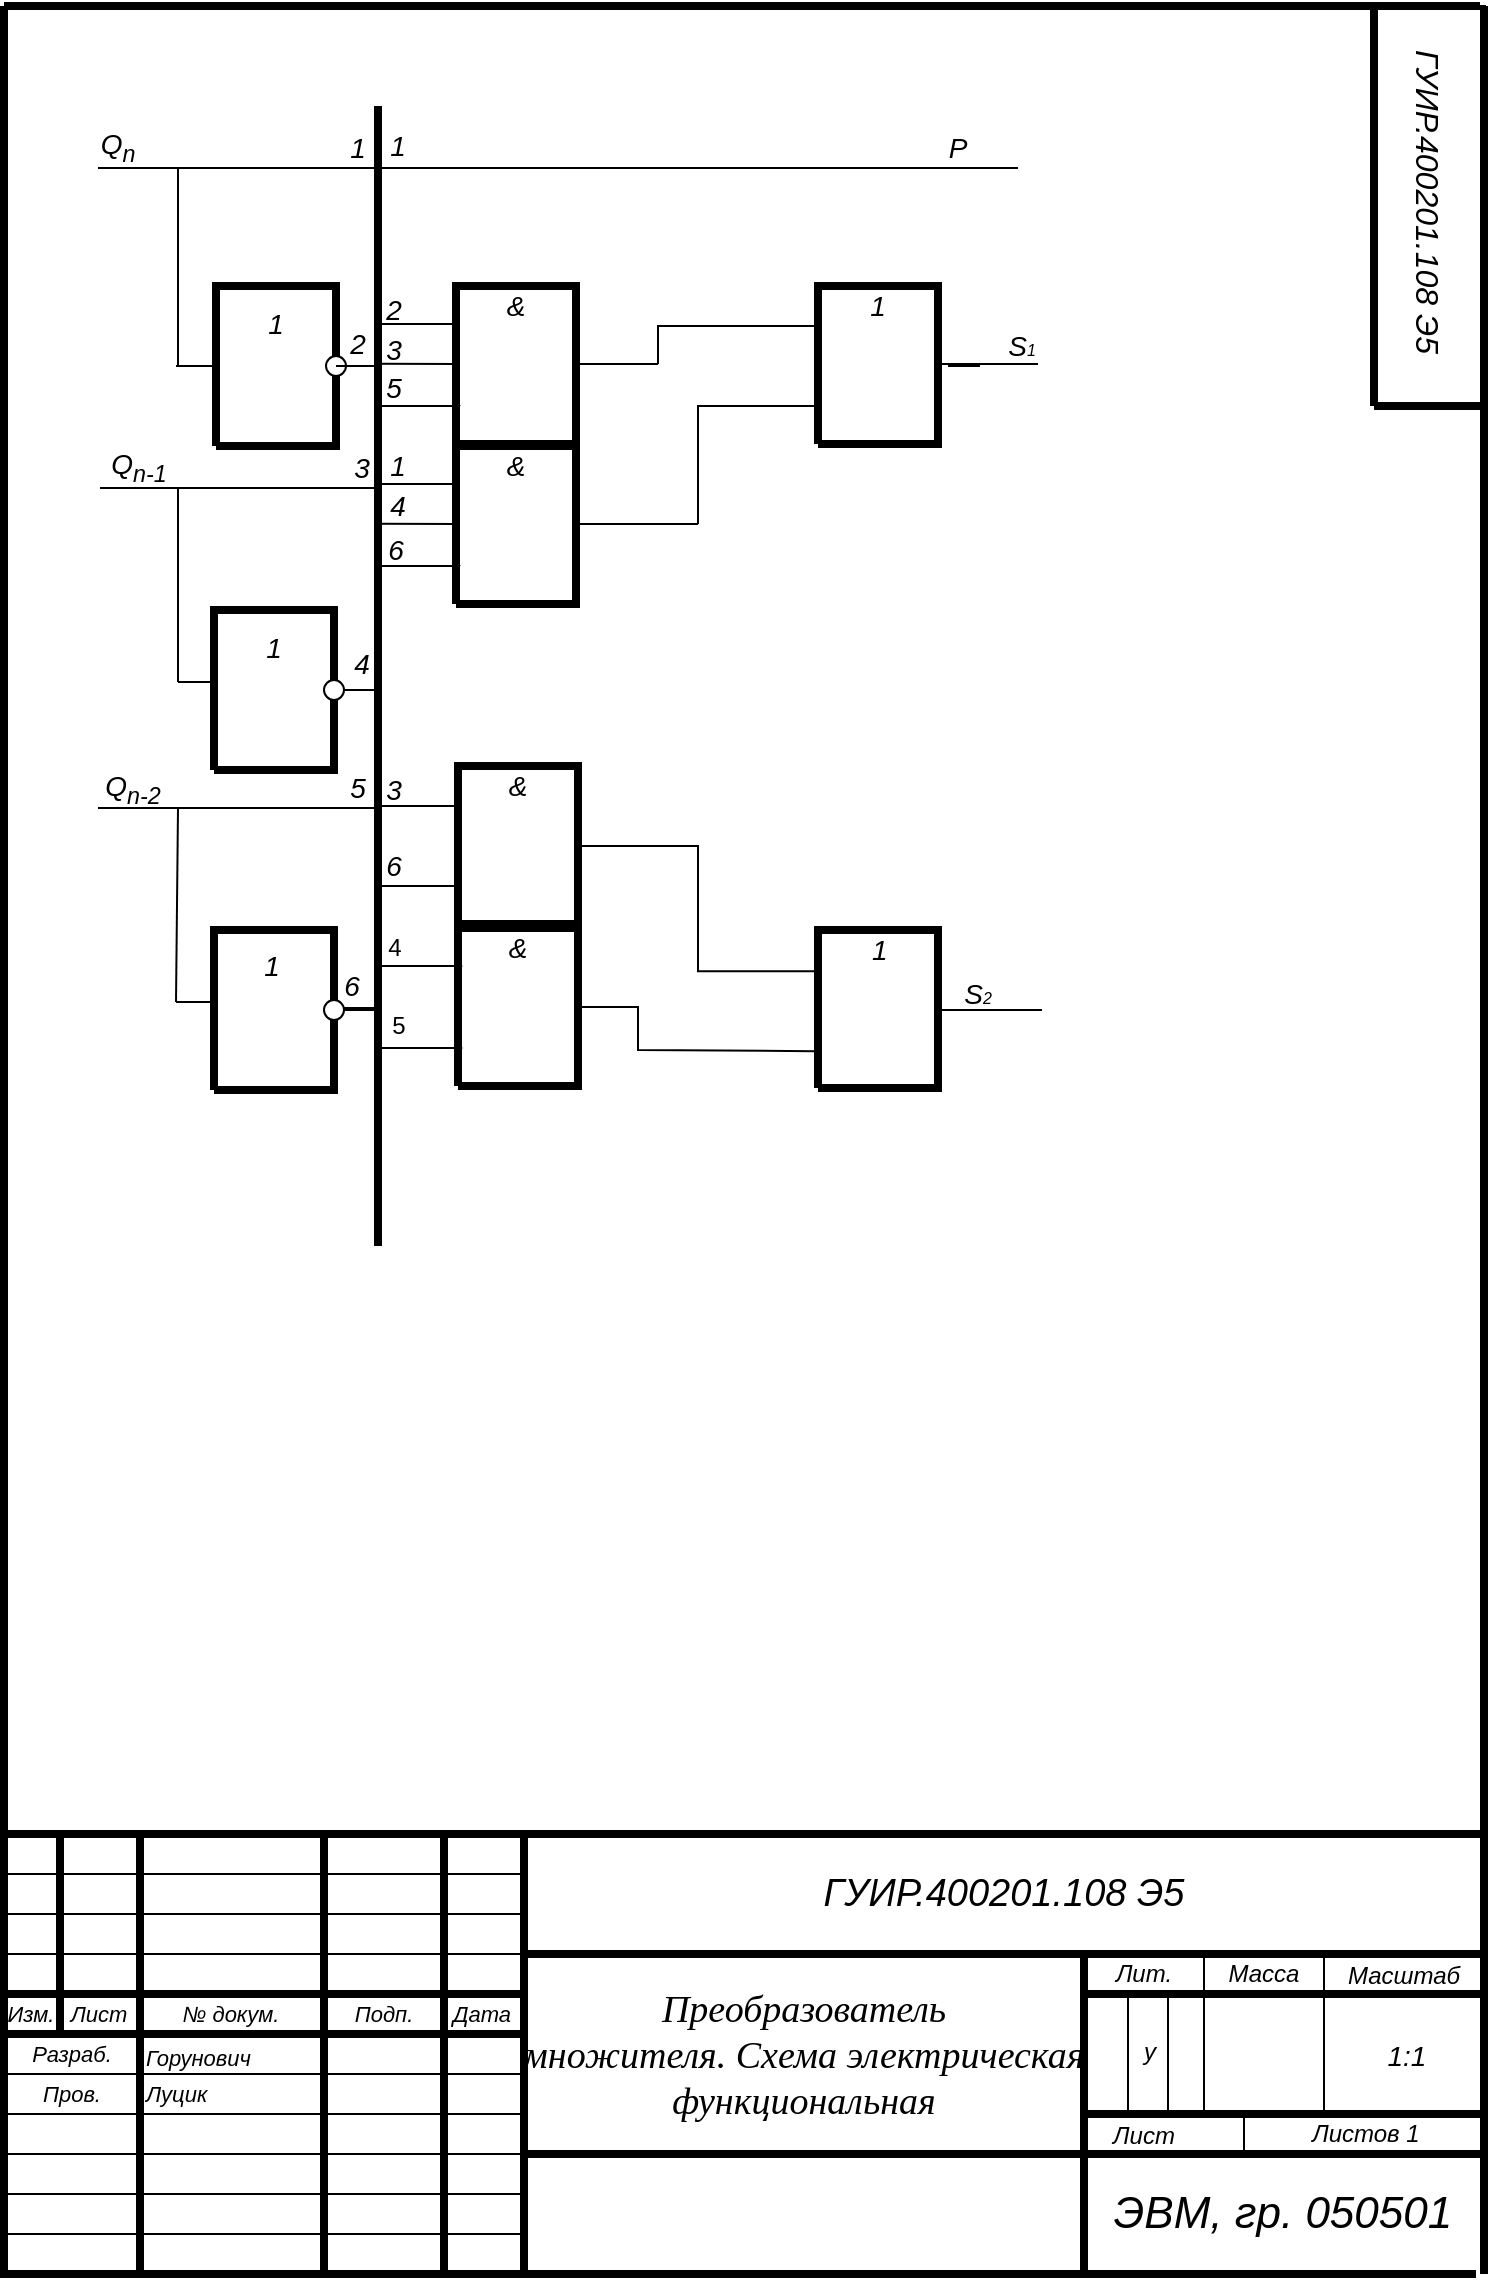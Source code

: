 <mxfile version="14.7.0" type="device"><diagram name="Page-1" id="Page-1"><mxGraphModel dx="3137" dy="1734" grid="1" gridSize="10" guides="1" tooltips="1" connect="1" arrows="1" fold="1" page="1" pageScale="1" pageWidth="827" pageHeight="1169" math="0" shadow="0"><root><mxCell id="0"/><mxCell id="1" value="Соединительная линия" parent="0"/><mxCell id="2" style="vsdxID=1068;fillColor=#FFFFFF;gradientColor=none;shape=stencil(nZBLDoAgDERP0z3SIyjew0SURgSD+Lu9kMZoXLhwN9O+tukAlrNpJg1SzDH4QW/URgNYgZTkjA4UkwJUgGXng+6DX1zLfmoymdXo17xh5zmRJ6Q42BWCfc2oJfdAr+Yv+AP9Cb7OJ3H/2JG1HNGz/84klThPVCc=);strokeWidth=4;labelBackgroundColor=none;rounded=0;html=1;whiteSpace=wrap;" parent="1" vertex="1"><mxGeometry x="178" y="490" width="60" height="80" as="geometry"/></mxCell><mxCell id="3" style="vsdxID=1060;fillColor=#FFFFFF;gradientColor=none;shape=stencil(nZBLDoAgDERP0z3SIyjew0SURgSD+Lu9kMZoXLhwN9O+tukAlrNpJg1SzDH4QW/URgNYgZTkjA4UkwJUgGXng+6DX1zLfmoymdXo17xh5zmRJ6Q42BWCfc2oJfdAr+Yv+AP9Cb7OJ3H/2JG1HNGz/84klThPVCc=);strokeWidth=4;labelBackgroundColor=none;rounded=0;html=1;whiteSpace=wrap;" parent="1" vertex="1"><mxGeometry x="178" y="330" width="60" height="80" as="geometry"/></mxCell><mxCell id="4" style="vsdxID=314;fillColor=#FFFFFF;gradientColor=none;shape=stencil(UzV2Ls5ILEhVNTIoLinKz04tz0wpyVA1dlE1MsrMy0gtyiwBslSNXVWNndPyi1LTi/JL81Ig/IJEkEoQKze/DGRCBUSfoYEBSI+RQSUq3w2iOCczD49iPErJVIjXektLPRMzfMqBDIQ/IUGELIceJkAhSHgauwIA);strokeColor=#000000;strokeWidth=4;spacingTop=-2;spacingBottom=-2;spacingLeft=-2;spacingRight=-2;labelBackgroundColor=#ffffff;rounded=0;html=1;whiteSpace=wrap;" parent="1" vertex="1"><mxGeometry x="73" y="942" width="740" height="220" as="geometry"/></mxCell><mxCell id="5" style="vsdxID=315;fillColor=#FFFFFF;gradientColor=none;shape=stencil(fY9LDoAgDERP0z3SIyjeg0QUooJB/N1eSGMkJrib6bxpWsB61XJRwNkavBvVYbqgARvg3FitvAlRAQrAundeDd5ttiO/yEQmNbs9bTipx1KDsyt3LYGTsUWwYj/oExbgKN5r6JE8+14eR/Q1ihs=);strokeColor=#000000;strokeWidth=4;spacingTop=-2;spacingBottom=-2;spacingLeft=-2;spacingRight=-2;labelBackgroundColor=#ffffff;rounded=0;html=1;whiteSpace=wrap;" parent="1" vertex="1"><mxGeometry x="333" y="1002" width="480" height="100" as="geometry"/></mxCell><mxCell id="174" style="vsdxID=336;edgeStyle=none;startArrow=none;endArrow=none;startSize=3;endSize=3;strokeWidth=4;strokeColor=#000000;spacingTop=-2;spacingBottom=-2;spacingLeft=-2;spacingRight=-2;verticalAlign=middle;html=1;labelBackgroundColor=#ffffff;rounded=0;" parent="1" edge="1"><mxGeometry relative="1" as="geometry"><mxPoint as="offset"/><Array as="points"/><mxPoint x="613" y="1082" as="sourcePoint"/><mxPoint x="813" y="1082" as="targetPoint"/></mxGeometry></mxCell><mxCell id="173" style="vsdxID=335;edgeStyle=none;startArrow=none;endArrow=none;startSize=3;endSize=3;strokeWidth=4;strokeColor=#000000;spacingTop=-2;spacingBottom=-2;spacingLeft=-2;spacingRight=-2;verticalAlign=middle;html=1;labelBackgroundColor=#ffffff;rounded=0;" parent="1" edge="1"><mxGeometry relative="1" as="geometry"><mxPoint as="offset"/><Array as="points"/><mxPoint x="613" y="1022" as="sourcePoint"/><mxPoint x="813" y="1022" as="targetPoint"/></mxGeometry></mxCell><mxCell id="172" style="vsdxID=334;edgeStyle=none;startArrow=none;endArrow=none;startSize=3;endSize=3;strokeWidth=4;strokeColor=#000000;spacingTop=-2;spacingBottom=-2;spacingLeft=-2;spacingRight=-2;verticalAlign=middle;html=1;labelBackgroundColor=#ffffff;rounded=0;" parent="1" edge="1"><mxGeometry relative="1" as="geometry"><Array as="points"/><mxPoint x="293" y="1042" as="sourcePoint"/><mxPoint x="293" y="1162" as="targetPoint"/></mxGeometry></mxCell><mxCell id="171" style="vsdxID=333;edgeStyle=none;startArrow=none;endArrow=none;startSize=3;endSize=3;strokeWidth=4;strokeColor=#000000;spacingTop=-2;spacingBottom=-2;spacingLeft=-2;spacingRight=-2;verticalAlign=middle;html=1;labelBackgroundColor=#ffffff;rounded=0;" parent="1" edge="1"><mxGeometry relative="1" as="geometry"><Array as="points"/><mxPoint x="233" y="1042" as="sourcePoint"/><mxPoint x="233" y="1162" as="targetPoint"/></mxGeometry></mxCell><mxCell id="170" style="vsdxID=332;edgeStyle=none;startArrow=none;endArrow=none;startSize=3;endSize=3;strokeWidth=4;strokeColor=#000000;spacingTop=-2;spacingBottom=-2;spacingLeft=-2;spacingRight=-2;verticalAlign=middle;html=1;labelBackgroundColor=#ffffff;rounded=0;" parent="1" edge="1"><mxGeometry relative="1" as="geometry"><Array as="points"/><mxPoint x="141" y="1042" as="sourcePoint"/><mxPoint x="141" y="1162" as="targetPoint"/></mxGeometry></mxCell><mxCell id="169" style="vsdxID=331;edgeStyle=none;startArrow=none;endArrow=none;startSize=3;endSize=3;strokeWidth=4;strokeColor=#000000;spacingTop=-2;spacingBottom=-2;spacingLeft=-2;spacingRight=-2;verticalAlign=middle;html=1;labelBackgroundColor=#ffffff;rounded=0;" parent="1" edge="1"><mxGeometry relative="1" as="geometry"><Array as="points"/><mxPoint x="293" y="942" as="sourcePoint"/><mxPoint x="293" y="1042" as="targetPoint"/></mxGeometry></mxCell><mxCell id="168" style="vsdxID=330;edgeStyle=none;startArrow=none;endArrow=none;startSize=3;endSize=3;strokeWidth=4;strokeColor=#000000;spacingTop=-2;spacingBottom=-2;spacingLeft=-2;spacingRight=-2;verticalAlign=middle;html=1;labelBackgroundColor=#ffffff;rounded=0;" parent="1" edge="1"><mxGeometry relative="1" as="geometry"><Array as="points"/><mxPoint x="233" y="942" as="sourcePoint"/><mxPoint x="233" y="1042" as="targetPoint"/></mxGeometry></mxCell><mxCell id="177" style="vsdxID=346;edgeStyle=none;startArrow=none;endArrow=none;startSize=3;endSize=3;strokeColor=#000000;spacingTop=-2;spacingBottom=-2;spacingLeft=-2;spacingRight=-2;verticalAlign=middle;html=1;labelBackgroundColor=#ffffff;rounded=0;" parent="1" edge="1"><mxGeometry relative="1" as="geometry"><Array as="points"/><mxPoint x="673" y="1002" as="sourcePoint"/><mxPoint x="673" y="1082" as="targetPoint"/></mxGeometry></mxCell><mxCell id="176" style="vsdxID=345;edgeStyle=none;startArrow=none;endArrow=none;startSize=3;endSize=3;strokeColor=#000000;spacingTop=-2;spacingBottom=-2;spacingLeft=-2;spacingRight=-2;verticalAlign=middle;html=1;labelBackgroundColor=#ffffff;rounded=0;" parent="1" edge="1"><mxGeometry relative="1" as="geometry"><Array as="points"/><mxPoint x="693" y="1082" as="sourcePoint"/><mxPoint x="693" y="1102" as="targetPoint"/></mxGeometry></mxCell><mxCell id="175" style="vsdxID=344;edgeStyle=none;startArrow=none;endArrow=none;startSize=3;endSize=3;strokeColor=#000000;spacingTop=-2;spacingBottom=-2;spacingLeft=-2;spacingRight=-2;verticalAlign=middle;html=1;labelBackgroundColor=#ffffff;rounded=0;" parent="1" edge="1"><mxGeometry relative="1" as="geometry"><Array as="points"/><mxPoint x="733" y="1002" as="sourcePoint"/><mxPoint x="733" y="1082" as="targetPoint"/></mxGeometry></mxCell><mxCell id="167" style="vsdxID=329;edgeStyle=none;startArrow=none;endArrow=none;startSize=3;endSize=3;strokeWidth=4;strokeColor=#000000;spacingTop=-2;spacingBottom=-2;spacingLeft=-2;spacingRight=-2;verticalAlign=middle;html=1;labelBackgroundColor=#ffffff;rounded=0;" parent="1" edge="1"><mxGeometry relative="1" as="geometry"><Array as="points"/><mxPoint x="141" y="942" as="sourcePoint"/><mxPoint x="141" y="1042" as="targetPoint"/></mxGeometry></mxCell><mxCell id="166" style="vsdxID=328;edgeStyle=none;startArrow=none;endArrow=none;startSize=3;endSize=3;strokeWidth=4;strokeColor=#000000;spacingTop=-2;spacingBottom=-2;spacingLeft=-2;spacingRight=-2;verticalAlign=middle;html=1;labelBackgroundColor=#ffffff;rounded=0;" parent="1" edge="1"><mxGeometry relative="1" as="geometry"><Array as="points"/><mxPoint x="101" y="942" as="sourcePoint"/><mxPoint x="101" y="1042" as="targetPoint"/></mxGeometry></mxCell><mxCell id="165" style="vsdxID=327;edgeStyle=none;startArrow=none;endArrow=none;startSize=3;endSize=3;strokeColor=#000000;spacingTop=-2;spacingBottom=-2;spacingLeft=-2;spacingRight=-2;verticalAlign=middle;html=1;labelBackgroundColor=#ffffff;rounded=0;" parent="1" edge="1"><mxGeometry relative="1" as="geometry"><mxPoint as="offset"/><Array as="points"/><mxPoint x="73" y="1142" as="sourcePoint"/><mxPoint x="333" y="1142" as="targetPoint"/></mxGeometry></mxCell><mxCell id="164" style="vsdxID=326;edgeStyle=none;startArrow=none;endArrow=none;startSize=3;endSize=3;strokeColor=#000000;spacingTop=-2;spacingBottom=-2;spacingLeft=-2;spacingRight=-2;verticalAlign=middle;html=1;labelBackgroundColor=#ffffff;rounded=0;" parent="1" edge="1"><mxGeometry relative="1" as="geometry"><mxPoint as="offset"/><Array as="points"/><mxPoint x="73" y="1122" as="sourcePoint"/><mxPoint x="333" y="1122" as="targetPoint"/></mxGeometry></mxCell><mxCell id="163" style="vsdxID=325;edgeStyle=none;startArrow=none;endArrow=none;startSize=3;endSize=3;strokeColor=#000000;spacingTop=-2;spacingBottom=-2;spacingLeft=-2;spacingRight=-2;verticalAlign=middle;html=1;labelBackgroundColor=#ffffff;rounded=0;" parent="1" edge="1"><mxGeometry relative="1" as="geometry"><mxPoint as="offset"/><Array as="points"/><mxPoint x="73" y="1082" as="sourcePoint"/><mxPoint x="333" y="1082" as="targetPoint"/></mxGeometry></mxCell><mxCell id="162" style="vsdxID=324;edgeStyle=none;startArrow=none;endArrow=none;startSize=3;endSize=3;strokeWidth=4;strokeColor=#000000;spacingTop=-2;spacingBottom=-2;spacingLeft=-2;spacingRight=-2;verticalAlign=middle;html=1;labelBackgroundColor=#ffffff;rounded=0;" parent="1" edge="1"><mxGeometry relative="1" as="geometry"><mxPoint as="offset"/><Array as="points"/><mxPoint x="73" y="1042" as="sourcePoint"/><mxPoint x="333" y="1042" as="targetPoint"/></mxGeometry></mxCell><mxCell id="161" style="vsdxID=323;edgeStyle=none;startArrow=none;endArrow=none;startSize=3;endSize=3;strokeColor=#000000;spacingTop=-2;spacingBottom=-2;spacingLeft=-2;spacingRight=-2;verticalAlign=middle;html=1;labelBackgroundColor=#ffffff;rounded=0;" parent="1" edge="1"><mxGeometry relative="1" as="geometry"><mxPoint as="offset"/><Array as="points"/><mxPoint x="73" y="1102" as="sourcePoint"/><mxPoint x="333" y="1102" as="targetPoint"/></mxGeometry></mxCell><mxCell id="183" style="vsdxID=363;edgeStyle=none;startArrow=none;endArrow=none;startSize=3;endSize=3;strokeWidth=4;spacingTop=-2;spacingBottom=-2;spacingLeft=-2;spacingRight=-2;verticalAlign=middle;html=1;labelBackgroundColor=#ffffff;rounded=0;" parent="1" edge="1"><mxGeometry relative="1" as="geometry"><Array as="points"/><mxPoint x="758" y="228" as="sourcePoint"/><mxPoint x="813" y="228" as="targetPoint"/></mxGeometry></mxCell><mxCell id="182" style="vsdxID=362;edgeStyle=none;startArrow=none;endArrow=none;startSize=3;endSize=3;strokeWidth=4;spacingTop=-2;spacingBottom=-2;spacingLeft=-2;spacingRight=-2;verticalAlign=middle;html=1;labelBackgroundColor=#ffffff;rounded=0;" parent="1" edge="1"><mxGeometry relative="1" as="geometry"><Array as="points"/><mxPoint x="758" y="28" as="sourcePoint"/><mxPoint x="758" y="228" as="targetPoint"/></mxGeometry></mxCell><mxCell id="181" style="vsdxID=361;edgeStyle=none;startArrow=none;endArrow=none;startSize=3;endSize=3;strokeWidth=4;spacingTop=-2;spacingBottom=-2;spacingLeft=-2;spacingRight=-2;verticalAlign=middle;html=1;labelBackgroundColor=#ffffff;rounded=0;" parent="1" edge="1"><mxGeometry relative="1" as="geometry"><Array as="points"/><mxPoint x="813" y="942" as="sourcePoint"/><mxPoint x="813" y="28" as="targetPoint"/></mxGeometry></mxCell><mxCell id="206" style="vsdxID=1028;edgeStyle=none;startArrow=none;endArrow=none;startSize=3;endSize=3;spacingTop=-2;spacingBottom=-2;spacingLeft=-2;spacingRight=-2;verticalAlign=middle;html=1;labelBackgroundColor=#ffffff;rounded=0;" parent="1" edge="1"><mxGeometry relative="1" as="geometry"><mxPoint as="offset"/><Array as="points"/><mxPoint x="120" y="109" as="sourcePoint"/><mxPoint x="180" y="109" as="targetPoint"/></mxGeometry></mxCell><mxCell id="207" style="vsdxID=1048;edgeStyle=none;startArrow=none;endArrow=none;startSize=3;endSize=3;spacingTop=-2;spacingBottom=-2;spacingLeft=-2;spacingRight=-2;verticalAlign=middle;html=1;labelBackgroundColor=#ffffff;rounded=0;" parent="1" edge="1"><mxGeometry relative="1" as="geometry"><Array as="points"/><mxPoint x="160" y="109" as="sourcePoint"/><mxPoint x="160" y="208" as="targetPoint"/></mxGeometry></mxCell><mxCell id="208" style="vsdxID=1056;edgeStyle=none;startArrow=none;endArrow=none;startSize=3;endSize=3;spacingTop=-2;spacingBottom=-2;spacingLeft=-2;spacingRight=-2;verticalAlign=middle;html=1;labelBackgroundColor=#ffffff;rounded=0;" parent="1" edge="1"><mxGeometry relative="1" as="geometry"><mxPoint as="offset"/><Array as="points"/><mxPoint x="121" y="269" as="sourcePoint"/><mxPoint x="181" y="269" as="targetPoint"/></mxGeometry></mxCell><mxCell id="180" style="vsdxID=360;edgeStyle=none;startArrow=none;endArrow=none;startSize=3;endSize=3;spacingTop=-2;spacingBottom=-2;spacingLeft=-2;spacingRight=-2;verticalAlign=middle;html=1;labelBackgroundColor=#ffffff;rounded=0;" parent="1" edge="1"><mxGeometry relative="1" as="geometry"><mxPoint x="-1" as="offset"/><Array as="points"/><mxPoint x="811" y="28" as="sourcePoint"/><mxPoint x="814" y="28" as="targetPoint"/></mxGeometry></mxCell><mxCell id="209" style="vsdxID=1066;edgeStyle=none;startArrow=none;endArrow=none;startSize=3;endSize=3;spacingTop=-2;spacingBottom=-2;spacingLeft=-2;spacingRight=-2;verticalAlign=middle;html=1;labelBackgroundColor=#ffffff;rounded=0;" parent="1" edge="1"><mxGeometry relative="1" as="geometry"><mxPoint as="offset"/><Array as="points"/><mxPoint x="120" y="429" as="sourcePoint"/><mxPoint x="180" y="429" as="targetPoint"/></mxGeometry></mxCell><mxCell id="215" style="vsdxID=1513;edgeStyle=none;startArrow=none;endArrow=none;startSize=3;endSize=3;spacingTop=-2;spacingBottom=-2;spacingLeft=-2;spacingRight=-2;verticalAlign=middle;html=1;labelBackgroundColor=#ffffff;rounded=0;" parent="1" edge="1"><mxGeometry relative="1" as="geometry"><Array as="points"/><mxPoint x="655" y="1024" as="sourcePoint"/><mxPoint x="655" y="1081" as="targetPoint"/></mxGeometry></mxCell><mxCell id="214" style="vsdxID=1512;edgeStyle=none;startArrow=none;endArrow=none;startSize=3;endSize=3;spacingTop=-2;spacingBottom=-2;spacingLeft=-2;spacingRight=-2;verticalAlign=middle;html=1;labelBackgroundColor=#ffffff;rounded=0;" parent="1" edge="1"><mxGeometry relative="1" as="geometry"><Array as="points"/><mxPoint x="635" y="1024" as="sourcePoint"/><mxPoint x="635" y="1081" as="targetPoint"/></mxGeometry></mxCell><mxCell id="213" style="vsdxID=1281;edgeStyle=none;startArrow=none;endArrow=none;startSize=3;endSize=3;spacingTop=-2;spacingBottom=-2;spacingLeft=-2;spacingRight=-2;verticalAlign=middle;html=1;labelBackgroundColor=#ffffff;rounded=0;" parent="1" edge="1"><mxGeometry relative="1" as="geometry"><Array as="points"/><mxPoint x="180" y="429" as="sourcePoint"/><mxPoint x="260" y="429" as="targetPoint"/></mxGeometry></mxCell><mxCell id="212" style="vsdxID=1279;edgeStyle=none;startArrow=none;endArrow=none;startSize=3;endSize=3;spacingTop=-2;spacingBottom=-2;spacingLeft=-2;spacingRight=-2;verticalAlign=middle;html=1;labelBackgroundColor=#ffffff;rounded=0;" parent="1" edge="1"><mxGeometry relative="1" as="geometry"><Array as="points"/><mxPoint x="181" y="269" as="sourcePoint"/><mxPoint x="262" y="269" as="targetPoint"/></mxGeometry></mxCell><mxCell id="217" style="vsdxID=2310;edgeStyle=none;startArrow=none;endArrow=none;startSize=3;endSize=3;spacingTop=-2;spacingBottom=-2;spacingLeft=-2;spacingRight=-2;verticalAlign=middle;html=1;labelBackgroundColor=#ffffff;rounded=0;" parent="1" edge="1"><mxGeometry relative="1" as="geometry"><Array as="points"/><mxPoint x="180" y="429" as="sourcePoint"/><mxPoint x="260" y="429" as="targetPoint"/></mxGeometry></mxCell><mxCell id="216" style="vsdxID=2307;edgeStyle=none;startArrow=none;endArrow=none;startSize=3;endSize=3;spacingTop=-2;spacingBottom=-2;spacingLeft=-2;spacingRight=-2;verticalAlign=middle;html=1;labelBackgroundColor=#ffffff;rounded=0;" parent="1" edge="1"><mxGeometry relative="1" as="geometry"><mxPoint as="offset"/><Array as="points"/><mxPoint x="120" y="429" as="sourcePoint"/><mxPoint x="180" y="429" as="targetPoint"/></mxGeometry></mxCell><mxCell id="211" style="vsdxID=1277;edgeStyle=none;startArrow=none;endArrow=none;startSize=3;endSize=3;spacingTop=-2;spacingBottom=-2;spacingLeft=-2;spacingRight=-2;verticalAlign=middle;html=1;labelBackgroundColor=#ffffff;rounded=0;" parent="1" edge="1"><mxGeometry relative="1" as="geometry"><Array as="points"/><mxPoint x="180" y="109" as="sourcePoint"/><mxPoint x="260" y="109" as="targetPoint"/></mxGeometry></mxCell><mxCell id="218" style="vsdxID=1059;edgeStyle=none;startArrow=none;endArrow=none;startSize=3;endSize=3;spacingTop=-2;spacingBottom=-2;spacingLeft=-2;spacingRight=-2;verticalAlign=middle;html=1;labelBackgroundColor=#ffffff;rounded=0;" parent="1" edge="1"><mxGeometry relative="1" as="geometry"><Array as="points"/><mxPoint x="160" y="269" as="sourcePoint"/><mxPoint x="160" y="366" as="targetPoint"/></mxGeometry></mxCell><mxCell id="220" style="vsdxID=1065;edgeStyle=none;startArrow=none;endArrow=none;startSize=3;endSize=3;spacingTop=-2;spacingBottom=-2;spacingLeft=-2;spacingRight=-2;verticalAlign=middle;html=1;labelBackgroundColor=#ffffff;rounded=0;" parent="1" edge="1"><mxGeometry relative="1" as="geometry"><Array as="points"/><mxPoint x="160" y="429" as="sourcePoint"/><mxPoint x="159" y="526" as="targetPoint"/></mxGeometry></mxCell><mxCell id="221" style="vsdxID=1072;edgeStyle=none;startArrow=none;endArrow=none;startSize=3;endSize=3;spacingTop=-2;spacingBottom=-2;spacingLeft=-2;spacingRight=-2;verticalAlign=middle;html=1;labelBackgroundColor=#ffffff;rounded=0;" parent="1" edge="1"><mxGeometry relative="1" as="geometry"><Array as="points"/><mxPoint x="180" y="526" as="sourcePoint"/><mxPoint x="159" y="526" as="targetPoint"/></mxGeometry></mxCell><mxCell id="219" style="vsdxID=1064;edgeStyle=none;startArrow=none;endArrow=none;startSize=3;endSize=3;spacingTop=-2;spacingBottom=-2;spacingLeft=-2;spacingRight=-2;verticalAlign=middle;html=1;labelBackgroundColor=#ffffff;rounded=0;" parent="1" edge="1"><mxGeometry relative="1" as="geometry"><Array as="points"/><mxPoint x="180" y="366" as="sourcePoint"/><mxPoint x="160" y="366" as="targetPoint"/></mxGeometry></mxCell><mxCell id="210" style="vsdxID=1269;edgeStyle=none;startArrow=none;endArrow=none;startSize=3;endSize=3;strokeWidth=4;spacingTop=-2;spacingBottom=-2;spacingLeft=-2;spacingRight=-2;verticalAlign=middle;html=1;labelBackgroundColor=#ffffff;rounded=0;" parent="1" edge="1"><mxGeometry relative="1" as="geometry"><Array as="points"/><mxPoint x="260" y="78" as="sourcePoint"/><mxPoint x="260" y="648" as="targetPoint"/></mxGeometry></mxCell><mxCell id="179" style="vsdxID=359;edgeStyle=none;startArrow=none;endArrow=none;startSize=3;endSize=3;strokeWidth=4;spacingTop=-2;spacingBottom=-2;spacingLeft=-2;spacingRight=-2;verticalAlign=middle;html=1;labelBackgroundColor=#ffffff;rounded=0;" parent="1" edge="1"><mxGeometry relative="1" as="geometry"><mxPoint as="offset"/><Array as="points"/><mxPoint x="73" y="28" as="sourcePoint"/><mxPoint x="811" y="28" as="targetPoint"/></mxGeometry></mxCell><mxCell id="178" style="vsdxID=358;edgeStyle=none;startArrow=none;endArrow=none;startSize=3;endSize=3;strokeWidth=4;spacingTop=-2;spacingBottom=-2;spacingLeft=-2;spacingRight=-2;verticalAlign=middle;html=1;labelBackgroundColor=#ffffff;rounded=0;" parent="1" edge="1"><mxGeometry relative="1" as="geometry"><Array as="points"/><mxPoint x="73" y="948" as="sourcePoint"/><mxPoint x="73" y="28" as="targetPoint"/></mxGeometry></mxCell><mxCell id="160" style="vsdxID=322;edgeStyle=none;startArrow=none;endArrow=none;startSize=3;endSize=3;strokeColor=#000000;spacingTop=-2;spacingBottom=-2;spacingLeft=-2;spacingRight=-2;verticalAlign=middle;html=1;labelBackgroundColor=#ffffff;rounded=0;" parent="1" edge="1"><mxGeometry relative="1" as="geometry"><mxPoint as="offset"/><Array as="points"/><mxPoint x="73" y="1062" as="sourcePoint"/><mxPoint x="333" y="1062" as="targetPoint"/></mxGeometry></mxCell><mxCell id="159" style="vsdxID=321;edgeStyle=none;startArrow=none;endArrow=none;startSize=3;endSize=3;strokeWidth=4;strokeColor=#000000;spacingTop=-2;spacingBottom=-2;spacingLeft=-2;spacingRight=-2;verticalAlign=middle;html=1;labelBackgroundColor=#ffffff;rounded=0;" parent="1" edge="1"><mxGeometry relative="1" as="geometry"><mxPoint as="offset"/><Array as="points"/><mxPoint x="73" y="1022" as="sourcePoint"/><mxPoint x="333" y="1022" as="targetPoint"/></mxGeometry></mxCell><mxCell id="158" style="vsdxID=320;edgeStyle=none;startArrow=none;endArrow=none;startSize=3;endSize=3;strokeColor=#000000;spacingTop=-2;spacingBottom=-2;spacingLeft=-2;spacingRight=-2;verticalAlign=middle;html=1;labelBackgroundColor=#ffffff;rounded=0;" parent="1" edge="1"><mxGeometry relative="1" as="geometry"><mxPoint as="offset"/><Array as="points"/><mxPoint x="73" y="1002" as="sourcePoint"/><mxPoint x="333" y="1002" as="targetPoint"/></mxGeometry></mxCell><mxCell id="157" style="vsdxID=319;edgeStyle=none;startArrow=none;endArrow=none;startSize=3;endSize=3;strokeColor=#000000;spacingTop=-2;spacingBottom=-2;spacingLeft=-2;spacingRight=-2;verticalAlign=middle;html=1;labelBackgroundColor=#ffffff;rounded=0;" parent="1" edge="1"><mxGeometry relative="1" as="geometry"><mxPoint as="offset"/><Array as="points"/><mxPoint x="73" y="982" as="sourcePoint"/><mxPoint x="333" y="982" as="targetPoint"/></mxGeometry></mxCell><mxCell id="156" style="vsdxID=318;edgeStyle=none;startArrow=none;endArrow=none;startSize=3;endSize=3;strokeColor=#000000;spacingTop=-2;spacingBottom=-2;spacingLeft=-2;spacingRight=-2;verticalAlign=middle;html=1;labelBackgroundColor=#ffffff;rounded=0;" parent="1" edge="1"><mxGeometry relative="1" as="geometry"><mxPoint as="offset"/><Array as="points"/><mxPoint x="73" y="962" as="sourcePoint"/><mxPoint x="333" y="962" as="targetPoint"/></mxGeometry></mxCell><mxCell id="155" style="vsdxID=317;edgeStyle=none;startArrow=none;endArrow=none;startSize=3;endSize=3;strokeWidth=4;strokeColor=#000000;spacingTop=-2;spacingBottom=-2;spacingLeft=-2;spacingRight=-2;verticalAlign=middle;html=1;labelBackgroundColor=#ffffff;rounded=0;" parent="1" edge="1"><mxGeometry relative="1" as="geometry"><Array as="points"/><mxPoint x="613" y="1002" as="sourcePoint"/><mxPoint x="613" y="1162" as="targetPoint"/></mxGeometry></mxCell><mxCell id="154" style="vsdxID=316;edgeStyle=none;startArrow=none;endArrow=none;startSize=3;endSize=3;strokeWidth=4;strokeColor=#000000;spacingTop=-2;spacingBottom=-2;spacingLeft=-2;spacingRight=-2;verticalAlign=middle;html=1;labelBackgroundColor=#ffffff;rounded=0;" parent="1" edge="1"><mxGeometry relative="1" as="geometry"><Array as="points"/><mxPoint x="333" y="1102" as="sourcePoint"/><mxPoint x="333" y="1162" as="targetPoint"/></mxGeometry></mxCell><mxCell id="6" style="vsdxID=337;fillColor=#FFFFFF;gradientColor=none;shape=stencil(fY9LDoAgDERP0z3SIyjeg0QUooJB/N1eSGMkJrib6bxpWsB61XJRwNkavBvVYbqgARvg3FitvAlRAQrAundeDd5ttiO/yEQmNbs9bTipx1KDsyt3LYGTsUWwYj/oExbgKN5r6JE8+14eR/Q1ihs=);strokeColor=#000000;strokeWidth=4;spacingTop=-2;spacingBottom=-2;spacingLeft=-2;spacingRight=-2;labelBackgroundColor=#ffffff;rounded=0;html=1;whiteSpace=wrap;" parent="1" vertex="1"><mxGeometry x="333" y="942" width="480" height="60" as="geometry"/></mxCell><mxCell id="7" value="&lt;font style=&quot;font-size: 19px ; font-family: &amp;#34;arial&amp;#34; ; color: #000000 ; direction: ltr ; letter-spacing: 0px ; line-height: 120% ; opacity: 1&quot;&gt;&lt;i&gt;ГУИР.400201&lt;/i&gt;&lt;/font&gt;&lt;font style=&quot;font-size: 19px ; font-family: &amp;#34;arial&amp;#34; ; color: #000000 ; direction: ltr ; letter-spacing: 0px ; line-height: 120% ; opacity: 1&quot;&gt;&lt;i&gt;.10&lt;/i&gt;&lt;/font&gt;&lt;font style=&quot;font-size: 19px ; font-family: &amp;#34;arial&amp;#34; ; color: #000000 ; direction: ltr ; letter-spacing: 0px ; line-height: 120% ; opacity: 1&quot;&gt;&lt;i&gt;8&lt;/i&gt;&lt;/font&gt;&lt;font style=&quot;font-size: 19px ; font-family: &amp;#34;arial&amp;#34; ; color: #000000 ; direction: ltr ; letter-spacing: 0px ; line-height: 120% ; opacity: 1&quot;&gt;&lt;i&gt; &lt;/i&gt;&lt;/font&gt;&lt;font style=&quot;font-size: 19px ; font-family: &amp;#34;arial&amp;#34; ; color: #000000 ; direction: ltr ; letter-spacing: 0px ; line-height: 120% ; opacity: 1&quot;&gt;&lt;i&gt;Э5&lt;br&gt;&lt;/i&gt;&lt;/font&gt;" style="verticalAlign=middle;align=center;vsdxID=338;fillColor=none;gradientColor=none;shape=stencil(nZBLDoAgDERP0z3SIyjew0SURgSD+Lu9kMZoXLhwN9O+tukAlrNpJg1SzDH4QW/URgNYgZTkjA4UkwJUgGXng+6DX1zLfmoymdXo17xh5zmRJ6Q42BWCfc2oJfdAr+Yv+AP9Cb7OJ3H/2JG1HNGz/84klThPVCc=);strokeColor=none;spacingTop=-2;spacingBottom=-2;spacingLeft=-2;spacingRight=-2;labelBackgroundColor=none;rounded=0;html=1;whiteSpace=wrap;" parent="1" vertex="1"><mxGeometry x="333" y="942" width="480" height="60" as="geometry"/></mxCell><mxCell id="8" value="&lt;font style=&quot;font-size:12px;font-family:Arial;color:#000000;direction:ltr;letter-spacing:0px;line-height:120%;opacity:1&quot;&gt;&lt;i&gt;Лит.&lt;br/&gt;&lt;/i&gt;&lt;/font&gt;" style="verticalAlign=middle;align=center;vsdxID=339;fillColor=none;gradientColor=none;shape=stencil(nZBLDoAgDERP0z3SIyjew0SURgSD+Lu9kMZoXLhwN9O+tukAlrNpJg1SzDH4QW/URgNYgZTkjA4UkwJUgGXng+6DX1zLfmoymdXo17xh5zmRJ6Q42BWCfc2oJfdAr+Yv+AP9Cb7OJ3H/2JG1HNGz/84klThPVCc=);strokeColor=none;spacingTop=-2;spacingBottom=-2;spacingLeft=-2;spacingRight=-2;labelBackgroundColor=none;rounded=0;html=1;whiteSpace=wrap;" parent="1" vertex="1"><mxGeometry x="613" y="1002" width="60" height="20" as="geometry"/></mxCell><mxCell id="9" value="&lt;font style=&quot;font-size:12px;font-family:Arial;color:#000000;direction:ltr;letter-spacing:0px;line-height:120%;opacity:1&quot;&gt;&lt;i&gt;Масса&lt;br/&gt;&lt;/i&gt;&lt;/font&gt;" style="verticalAlign=middle;align=center;vsdxID=340;fillColor=none;gradientColor=none;shape=stencil(nZBLDoAgDERP0z3SIyjew0SURgSD+Lu9kMZoXLhwN9O+tukAlrNpJg1SzDH4QW/URgNYgZTkjA4UkwJUgGXng+6DX1zLfmoymdXo17xh5zmRJ6Q42BWCfc2oJfdAr+Yv+AP9Cb7OJ3H/2JG1HNGz/84klThPVCc=);strokeColor=none;spacingTop=-2;spacingBottom=-2;spacingLeft=-2;spacingRight=-2;labelBackgroundColor=none;rounded=0;html=1;whiteSpace=wrap;" parent="1" vertex="1"><mxGeometry x="673" y="1002" width="60" height="20" as="geometry"/></mxCell><mxCell id="10" value="&lt;font style=&quot;font-size:12px;font-family:Arial;color:#000000;direction:ltr;letter-spacing:0px;line-height:120%;opacity:1&quot;&gt;&lt;i&gt;Масштаб&lt;br/&gt;&lt;/i&gt;&lt;/font&gt;" style="verticalAlign=middle;align=center;vsdxID=341;fillColor=none;gradientColor=none;shape=stencil(nZBLDoAgDERP0z3SIyjew0SURgSD+Lu9kMZoXLhwN9O+tukAlrNpJg1SzDH4QW/URgNYgZTkjA4UkwJUgGXng+6DX1zLfmoymdXo17xh5zmRJ6Q42BWCfc2oJfdAr+Yv+AP9Cb7OJ3H/2JG1HNGz/84klThPVCc=);strokeColor=none;spacingTop=-2;spacingBottom=-2;spacingLeft=-2;spacingRight=-2;labelBackgroundColor=none;rounded=0;html=1;whiteSpace=wrap;" parent="1" vertex="1"><mxGeometry x="733" y="1005" width="80" height="16" as="geometry"/></mxCell><mxCell id="11" value="&lt;font style=&quot;font-size:12px;font-family:Arial;color:#000000;direction:ltr;letter-spacing:0px;line-height:120%;opacity:1&quot;&gt;&lt;i&gt;у&lt;br/&gt;&lt;/i&gt;&lt;/font&gt;" style="verticalAlign=middle;align=center;vsdxID=342;fillColor=none;gradientColor=none;shape=stencil(nZBLDoAgDERP0z3SIyjew0SURgSD+Lu9kMZoXLhwN9O+tukAlrNpJg1SzDH4QW/URgNYgZTkjA4UkwJUgGXng+6DX1zLfmoymdXo17xh5zmRJ6Q42BWCfc2oJfdAr+Yv+AP9Cb7OJ3H/2JG1HNGz/84klThPVCc=);strokeColor=none;spacingTop=-2;spacingBottom=-2;spacingLeft=-2;spacingRight=-2;labelBackgroundColor=none;rounded=0;html=1;whiteSpace=wrap;" parent="1" vertex="1"><mxGeometry x="616" y="1022" width="60" height="58" as="geometry"/></mxCell><mxCell id="224" style="vsdxID=3031;edgeStyle=none;startArrow=none;endArrow=none;startSize=3;endSize=3;spacingTop=-2;spacingBottom=-2;spacingLeft=-2;spacingRight=-2;verticalAlign=middle;html=1;labelBackgroundColor=#ffffff;rounded=0;" parent="1" edge="1"><mxGeometry relative="1" as="geometry"><mxPoint as="offset"/><Array as="points"/><mxPoint x="260" y="228" as="sourcePoint"/><mxPoint x="260" y="228" as="targetPoint"/></mxGeometry></mxCell><mxCell id="12" value="&lt;font style=&quot;font-size:12px;font-family:Arial;color:#000000;direction:ltr;letter-spacing:0px;line-height:120%;opacity:1&quot;&gt;&lt;i&gt;Лист&lt;/i&gt;&lt;/font&gt;&lt;font style=&quot;font-size:12px;font-family:Arial;color:#000000;direction:ltr;letter-spacing:0px;line-height:120%;opacity:1&quot;&gt;&lt;i&gt; &lt;/i&gt;&lt;/font&gt;&lt;font style=&quot;font-size:12px;font-family:Arial;color:#000000;direction:ltr;letter-spacing:0px;line-height:120%;opacity:1&quot;&gt;&lt;i&gt;&lt;br/&gt;&lt;/i&gt;&lt;/font&gt;" style="verticalAlign=middle;align=center;vsdxID=343;fillColor=none;gradientColor=none;shape=stencil(nZBLDoAgDERP0z3SIyjew0SURgSD+Lu9kMZoXLhwN9O+tukAlrNpJg1SzDH4QW/URgNYgZTkjA4UkwJUgGXng+6DX1zLfmoymdXo17xh5zmRJ6Q42BWCfc2oJfdAr+Yv+AP9Cb7OJ3H/2JG1HNGz/84klThPVCc=);strokeColor=none;spacingTop=-2;spacingBottom=-2;spacingLeft=-2;spacingRight=-2;labelBackgroundColor=none;rounded=0;html=1;whiteSpace=wrap;" parent="1" vertex="1"><mxGeometry x="613" y="1084" width="60" height="18" as="geometry"/></mxCell><mxCell id="13" value="&lt;font style=&quot;font-size:12px;font-family:Arial;color:#000000;direction:ltr;letter-spacing:0px;line-height:120%;opacity:1&quot;&gt;&lt;i&gt;Листов    &lt;/i&gt;&lt;/font&gt;&lt;font style=&quot;font-size:12px;font-family:Arial;color:#000000;direction:ltr;letter-spacing:0px;line-height:120%;opacity:1&quot;&gt;&lt;i&gt;1&lt;br/&gt;&lt;/i&gt;&lt;/font&gt;" style="verticalAlign=middle;align=center;vsdxID=347;fillColor=none;gradientColor=none;shape=stencil(nZBLDoAgDERP0z3SIyjew0SURgSD+Lu9kMZoXLhwN9O+tukAlrNpJg1SzDH4QW/URgNYgZTkjA4UkwJUgGXng+6DX1zLfmoymdXo17xh5zmRJ6Q42BWCfc2oJfdAr+Yv+AP9Cb7OJ3H/2JG1HNGz/84klThPVCc=);strokeColor=none;spacingTop=-2;spacingBottom=-2;spacingLeft=-2;spacingRight=-2;labelBackgroundColor=none;rounded=0;html=1;whiteSpace=wrap;" parent="1" vertex="1"><mxGeometry x="695" y="1082" width="118" height="20" as="geometry"/></mxCell><mxCell id="14" value="&lt;font style=&quot;font-size: 22px ; font-family: &amp;#34;arial&amp;#34; ; color: #000000 ; direction: ltr ; letter-spacing: 0px ; line-height: 120% ; opacity: 1&quot;&gt;&lt;i&gt;ЭВМ, гр. 050501&lt;/i&gt;&lt;/font&gt;&lt;font style=&quot;font-size: 22px ; font-family: &amp;#34;arial&amp;#34; ; color: #000000 ; direction: ltr ; letter-spacing: 0px ; line-height: 120% ; opacity: 1&quot;&gt;&lt;i&gt;&lt;br&gt;&lt;/i&gt;&lt;/font&gt;" style="verticalAlign=middle;align=center;vsdxID=348;fillColor=none;gradientColor=none;shape=stencil(nZBLDoAgDERP0z3SIyjew0SURgSD+Lu9kMZoXLhwN9O+tukAlrNpJg1SzDH4QW/URgNYgZTkjA4UkwJUgGXng+6DX1zLfmoymdXo17xh5zmRJ6Q42BWCfc2oJfdAr+Yv+AP9Cb7OJ3H/2JG1HNGz/84klThPVCc=);strokeColor=none;spacingTop=-2;spacingBottom=-2;spacingLeft=-2;spacingRight=-2;labelBackgroundColor=none;rounded=0;html=1;whiteSpace=wrap;" parent="1" vertex="1"><mxGeometry x="613" y="1102" width="199" height="60" as="geometry"/></mxCell><mxCell id="15" value="&lt;font style=&quot;font-size:11px;font-family:Arial;color:#000000;direction:ltr;letter-spacing:0px;line-height:120%;opacity:1&quot;&gt;&lt;i&gt;Изм&lt;/i&gt;&lt;/font&gt;&lt;font style=&quot;font-size:11px;font-family:Arial;color:#000000;direction:ltr;letter-spacing:0px;line-height:120%;opacity:1&quot;&gt;&lt;i&gt;.&lt;br/&gt;&lt;/i&gt;&lt;/font&gt;" style="verticalAlign=middle;align=center;vsdxID=349;fillColor=none;gradientColor=none;shape=stencil(nZBLDoAgDERP0z3SIyjew0SURgSD+Lu9kMZoXLhwN9O+tukAlrNpJg1SzDH4QW/URgNYgZTkjA4UkwJUgGXng+6DX1zLfmoymdXo17xh5zmRJ6Q42BWCfc2oJfdAr+Yv+AP9Cb7OJ3H/2JG1HNGz/84klThPVCc=);strokeColor=none;spacingTop=-2;spacingBottom=-2;spacingLeft=-2;spacingRight=-2;labelBackgroundColor=none;rounded=0;html=1;whiteSpace=wrap;" parent="1" vertex="1"><mxGeometry x="73" y="1022" width="27" height="20" as="geometry"/></mxCell><mxCell id="16" value="&lt;font style=&quot;font-size:11px;font-family:Arial;color:#000000;direction:ltr;letter-spacing:0px;line-height:120%;opacity:1&quot;&gt;&lt;i&gt;Лист&lt;br/&gt;&lt;/i&gt;&lt;/font&gt;" style="verticalAlign=middle;align=center;vsdxID=350;fillColor=none;gradientColor=none;shape=stencil(nZBLDoAgDERP0z3SIyjew0SURgSD+Lu9kMZoXLhwN9O+tukAlrNpJg1SzDH4QW/URgNYgZTkjA4UkwJUgGXng+6DX1zLfmoymdXo17xh5zmRJ6Q42BWCfc2oJfdAr+Yv+AP9Cb7OJ3H/2JG1HNGz/84klThPVCc=);strokeColor=none;spacingTop=-2;spacingBottom=-2;spacingLeft=-2;spacingRight=-2;labelBackgroundColor=none;rounded=0;html=1;whiteSpace=wrap;" parent="1" vertex="1"><mxGeometry x="101" y="1022" width="39" height="20" as="geometry"/></mxCell><mxCell id="17" value="&lt;font style=&quot;font-size:11px;font-family:Arial;color:#000000;direction:ltr;letter-spacing:0px;line-height:120%;opacity:1&quot;&gt;&lt;i&gt;№ докум.&lt;br/&gt;&lt;/i&gt;&lt;/font&gt;" style="verticalAlign=middle;align=center;vsdxID=351;fillColor=none;gradientColor=none;shape=stencil(nZBLDoAgDERP0z3SIyjew0SURgSD+Lu9kMZoXLhwN9O+tukAlrNpJg1SzDH4QW/URgNYgZTkjA4UkwJUgGXng+6DX1zLfmoymdXo17xh5zmRJ6Q42BWCfc2oJfdAr+Yv+AP9Cb7OJ3H/2JG1HNGz/84klThPVCc=);strokeColor=none;strokeWidth=4;spacingTop=-2;spacingBottom=-2;spacingLeft=-2;spacingRight=-2;labelBackgroundColor=none;rounded=0;html=1;whiteSpace=wrap;" parent="1" vertex="1"><mxGeometry x="141" y="1022" width="91" height="20" as="geometry"/></mxCell><mxCell id="18" value="&lt;font style=&quot;font-size:11px;font-family:Arial;color:#000000;direction:ltr;letter-spacing:0px;line-height:120%;opacity:1&quot;&gt;&lt;i&gt;Подп.&lt;br/&gt;&lt;/i&gt;&lt;/font&gt;" style="verticalAlign=middle;align=center;vsdxID=352;fillColor=none;gradientColor=none;shape=stencil(nZBLDoAgDERP0z3SIyjew0SURgSD+Lu9kMZoXLhwN9O+tukAlrNpJg1SzDH4QW/URgNYgZTkjA4UkwJUgGXng+6DX1zLfmoymdXo17xh5zmRJ6Q42BWCfc2oJfdAr+Yv+AP9Cb7OJ3H/2JG1HNGz/84klThPVCc=);strokeColor=none;strokeWidth=4;spacingTop=-2;spacingBottom=-2;spacingLeft=-2;spacingRight=-2;labelBackgroundColor=none;rounded=0;html=1;whiteSpace=wrap;" parent="1" vertex="1"><mxGeometry x="233" y="1022" width="60" height="20" as="geometry"/></mxCell><mxCell id="19" value="&lt;font style=&quot;font-size:11px;font-family:Arial;color:#000000;direction:ltr;letter-spacing:0px;line-height:120%;opacity:1&quot;&gt;&lt;i&gt;Дата&lt;br/&gt;&lt;/i&gt;&lt;/font&gt;" style="verticalAlign=middle;align=center;vsdxID=353;fillColor=none;gradientColor=none;shape=stencil(nZBLDoAgDERP0z3SIyjew0SURgSD+Lu9kMZoXLhwN9O+tukAlrNpJg1SzDH4QW/URgNYgZTkjA4UkwJUgGXng+6DX1zLfmoymdXo17xh5zmRJ6Q42BWCfc2oJfdAr+Yv+AP9Cb7OJ3H/2JG1HNGz/84klThPVCc=);strokeColor=none;strokeWidth=4;spacingTop=-2;spacingBottom=-2;spacingLeft=-2;spacingRight=-2;labelBackgroundColor=none;rounded=0;html=1;whiteSpace=wrap;" parent="1" vertex="1"><mxGeometry x="292" y="1022" width="40" height="19" as="geometry"/></mxCell><mxCell id="20" value="&lt;font style=&quot;font-size:11px;font-family:Arial;color:#000000;direction:ltr;letter-spacing:0px;line-height:120%;opacity:1&quot;&gt;&lt;i&gt;Разраб.&lt;br/&gt;&lt;/i&gt;&lt;/font&gt;" style="verticalAlign=middle;align=center;vsdxID=354;fillColor=none;gradientColor=none;shape=stencil(nZBLDoAgDERP0z3SIyjew0SURgSD+Lu9kMZoXLhwN9O+tukAlrNpJg1SzDH4QW/URgNYgZTkjA4UkwJUgGXng+6DX1zLfmoymdXo17xh5zmRJ6Q42BWCfc2oJfdAr+Yv+AP9Cb7OJ3H/2JG1HNGz/84klThPVCc=);strokeColor=none;spacingTop=-2;spacingBottom=-2;spacingLeft=-2;spacingRight=-2;labelBackgroundColor=none;rounded=0;html=1;whiteSpace=wrap;" parent="1" vertex="1"><mxGeometry x="73" y="1042" width="68" height="20" as="geometry"/></mxCell><mxCell id="21" value="&lt;font style=&quot;font-size:11px;font-family:Arial;color:#000000;direction:ltr;letter-spacing:0px;line-height:120%;opacity:1&quot;&gt;&lt;i&gt;Пров.&lt;br/&gt;&lt;/i&gt;&lt;/font&gt;" style="verticalAlign=middle;align=center;vsdxID=355;fillColor=none;gradientColor=none;shape=stencil(nZBLDoAgDERP0z3SIyjew0SURgSD+Lu9kMZoXLhwN9O+tukAlrNpJg1SzDH4QW/URgNYgZTkjA4UkwJUgGXng+6DX1zLfmoymdXo17xh5zmRJ6Q42BWCfc2oJfdAr+Yv+AP9Cb7OJ3H/2JG1HNGz/84klThPVCc=);strokeColor=none;spacingTop=-2;spacingBottom=-2;spacingLeft=-2;spacingRight=-2;labelBackgroundColor=none;rounded=0;html=1;whiteSpace=wrap;" parent="1" vertex="1"><mxGeometry x="73" y="1062" width="68" height="20" as="geometry"/></mxCell><mxCell id="22" value="&lt;p style=&quot;align:left;margin-left:0;margin-right:0;margin-top:0px;margin-bottom:0px;text-indent:0;valign:middle;direction:ltr;&quot;&gt;&lt;font style=&quot;font-size:11px;font-family:Arial;color:#000000;direction:ltr;letter-spacing:0px;line-height:120%;opacity:1&quot;&gt;&lt;i&gt;Луцик&lt;br/&gt;&lt;/i&gt;&lt;/font&gt;&lt;/p&gt;" style="verticalAlign=middle;align=left;vsdxID=357;fillColor=none;gradientColor=none;shape=stencil(nZBLDoAgDERP0z3SIyjew0SURgSD+Lu9kMZoXLhwN9O+tukAlrNpJg1SzDH4QW/URgNYgZTkjA4UkwJUgGXng+6DX1zLfmoymdXo17xh5zmRJ6Q42BWCfc2oJfdAr+Yv+AP9Cb7OJ3H/2JG1HNGz/84klThPVCc=);strokeColor=none;spacingTop=-2;spacingBottom=-2;spacingLeft=-2;spacingRight=-2;labelBackgroundColor=none;rounded=0;html=1;whiteSpace=wrap;" parent="1" vertex="1"><mxGeometry x="144" y="1062" width="91" height="20" as="geometry"/></mxCell><mxCell id="23" value="&lt;font style=&quot;font-size: 16px ; font-family: &amp;#34;arial&amp;#34; ; color: #000000 ; direction: ltr ; letter-spacing: 0px ; line-height: 120% ; opacity: 1&quot;&gt;&lt;i&gt;ГУИР.400201&lt;/i&gt;&lt;/font&gt;&lt;font style=&quot;font-size: 16px ; font-family: &amp;#34;arial&amp;#34; ; color: #000000 ; direction: ltr ; letter-spacing: 0px ; line-height: 120% ; opacity: 1&quot;&gt;&lt;i&gt;.108&lt;/i&gt;&lt;/font&gt;&lt;font style=&quot;font-size: 16px ; font-family: &amp;#34;arial&amp;#34; ; color: #000000 ; direction: ltr ; letter-spacing: 0px ; line-height: 120% ; opacity: 1&quot;&gt;&lt;i&gt;&amp;nbsp;&lt;/i&gt;&lt;/font&gt;&lt;font style=&quot;font-size: 16px ; font-family: &amp;#34;arial&amp;#34; ; color: #000000 ; direction: ltr ; letter-spacing: 0px ; line-height: 120% ; opacity: 1&quot;&gt;&lt;i&gt;Э5&lt;br&gt;&lt;/i&gt;&lt;/font&gt;" style="verticalAlign=middle;align=center;vsdxID=364;rotation=90;fillColor=none;gradientColor=none;shape=stencil(nZBLDoAgDERP0z3SIyjew0SURgSD+Lu9kMZoXLhwN9O+tukAlrNpJg1SzDH4QW/URgNYgZTkjA4UkwJUgGXng+6DX1zLfmoymdXo17xh5zmRJ6Q42BWCfc2oJfdAr+Yv+AP9Cb7OJ3H/2JG1HNGz/84klThPVCc=);strokeColor=none;spacingTop=-2;spacingBottom=-2;spacingLeft=-2;spacingRight=-2;labelBackgroundColor=none;rounded=0;html=1;whiteSpace=wrap;" parent="1" vertex="1"><mxGeometry x="684" y="99" width="202" height="54" as="geometry"/></mxCell><mxCell id="24" value="&lt;p style=&quot;align:center;margin-left:0;margin-right:0;margin-top:0px;margin-bottom:0px;text-indent:0;valign:middle;direction:ltr;&quot;&gt;&lt;font style=&quot;font-size:19px;font-family:Arial-ItalicMT;color:#000000;direction:ltr;letter-spacing:0px;line-height:120%;opacity:1&quot;&gt;&lt;i&gt;Преобразователь&lt;br/&gt;&lt;/i&gt;&lt;/font&gt;&lt;font style=&quot;font-size:19px;font-family:Arial-ItalicMT;color:#000000;direction:ltr;letter-spacing:0px;line-height:120%;opacity:1&quot;&gt;&lt;i&gt;множителя&lt;/i&gt;&lt;/font&gt;&lt;font style=&quot;font-size:19px;font-family:Arial-ItalicMT;color:#000000;direction:ltr;letter-spacing:0px;line-height:120%;opacity:1&quot;&gt;&lt;i&gt;. Схема электрическая&lt;br/&gt;&lt;/i&gt;&lt;/font&gt;&lt;/p&gt;&lt;p style=&quot;align:center;margin-left:0;margin-right:0;margin-top:0px;margin-bottom:0px;text-indent:0;valign:middle;direction:ltr;&quot;&gt;&lt;font style=&quot;font-size:19px;font-family:Arial-ItalicMT;color:#000000;direction:ltr;letter-spacing:0px;line-height:120%;opacity:1&quot;&gt;&lt;i&gt;функциональная&lt;/i&gt;&lt;/font&gt;&lt;font style=&quot;font-size:14px;font-family:Arial;color:#000000;direction:ltr;letter-spacing:0px;line-height:120%;opacity:1&quot;&gt;&lt;i&gt;&lt;br/&gt;&lt;/i&gt;&lt;/font&gt;&lt;/p&gt;" style="verticalAlign=middle;align=center;vsdxID=409;fillColor=none;gradientColor=none;shape=stencil(nZBLDoAgDERP0z3SIyjew0SURgSD+Lu9kMZoXLhwN9O+tukAlrNpJg1SzDH4QW/URgNYgZTkjA4UkwJUgGXng+6DX1zLfmoymdXo17xh5zmRJ6Q42BWCfc2oJfdAr+Yv+AP9Cb7OJ3H/2JG1HNGz/84klThPVCc=);strokeColor=none;spacingTop=-2;spacingBottom=-2;spacingLeft=-2;spacingRight=-2;labelBackgroundColor=none;rounded=0;html=1;whiteSpace=wrap;" parent="1" vertex="1"><mxGeometry x="333" y="1004" width="280" height="98" as="geometry"/></mxCell><mxCell id="25" value="&lt;font style=&quot;font-size:14px;font-family:Arial;color:#000000;direction:ltr;letter-spacing:0px;line-height:120%;opacity:1&quot;&gt;&lt;i&gt;1&lt;/i&gt;&lt;/font&gt;&lt;font style=&quot;font-size:14px;font-family:Arial;color:#000000;direction:ltr;letter-spacing:0px;line-height:120%;opacity:1&quot;&gt;&lt;i&gt;:1&lt;br/&gt;&lt;/i&gt;&lt;/font&gt;" style="verticalAlign=middle;align=center;vsdxID=695;fillColor=none;gradientColor=none;shape=stencil(nZBLDoAgDERP0z3SIyjew0SURgSD+Lu9kMZoXLhwN9O+tukAlrNpJg1SzDH4QW/URgNYgZTkjA4UkwJUgGXng+6DX1zLfmoymdXo17xh5zmRJ6Q42BWCfc2oJfdAr+Yv+AP9Cb7OJ3H/2JG1HNGz/84klThPVCc=);strokeColor=none;spacingTop=-2;spacingBottom=-2;spacingLeft=-2;spacingRight=-2;labelBackgroundColor=none;rounded=0;html=1;whiteSpace=wrap;" parent="1" vertex="1"><mxGeometry x="736" y="1022" width="77" height="61" as="geometry"/></mxCell><mxCell id="44" value="&lt;font style=&quot;font-size:14px;font-family:Arial;color:#000000;direction:ltr;letter-spacing:0px;line-height:120%;opacity:1&quot;&gt;&lt;i&gt;Q&lt;/i&gt;&lt;/font&gt;&lt;font style=&quot;font-size:14px;font-family:Arial;color:#000000;direction:ltr;letter-spacing:0px;line-height:120%;opacity:1&quot;&gt;&lt;i&gt;&lt;sub&gt;n&lt;/sub&gt;&lt;/i&gt;&lt;/font&gt;&lt;font style=&quot;font-size:8px;font-family:Calibri;color:#000000;direction:ltr;letter-spacing:0px;line-height:120%;opacity:1&quot;&gt;&lt;br/&gt;&lt;/font&gt;" style="verticalAlign=middle;align=center;vsdxID=1029;fillColor=none;gradientColor=none;shape=stencil(nZBLDoAgDERP0z3SIyjew0SURgSD+Lu9kMZoXLhwN9O+tukAlrNpJg1SzDH4QW/URgNYgZTkjA4UkwJUgGXng+6DX1zLfmoymdXo17xh5zmRJ6Q42BWCfc2oJfdAr+Yv+AP9Cb7OJ3H/2JG1HNGz/84klThPVCc=);strokeColor=none;spacingTop=-2;spacingBottom=-2;spacingLeft=-2;spacingRight=-2;labelBackgroundColor=none;rounded=0;html=1;whiteSpace=wrap;" parent="1" vertex="1"><mxGeometry x="120" y="89" width="20" height="20" as="geometry"/></mxCell><mxCell id="45" value="&lt;font style=&quot;font-size:14px;font-family:Arial;color:#000000;direction:ltr;letter-spacing:0px;line-height:120%;opacity:1&quot;&gt;&lt;i&gt;Q&lt;/i&gt;&lt;/font&gt;&lt;font style=&quot;font-size:14px;font-family:Arial;color:#000000;direction:ltr;letter-spacing:0px;line-height:120%;opacity:1&quot;&gt;&lt;i&gt;&lt;sub&gt;n-1&lt;/sub&gt;&lt;/i&gt;&lt;/font&gt;&lt;font style=&quot;font-size:8px;font-family:Calibri;color:#000000;direction:ltr;letter-spacing:0px;line-height:120%;opacity:1&quot;&gt;&lt;br/&gt;&lt;/font&gt;" style="verticalAlign=middle;align=center;vsdxID=1031;fillColor=none;gradientColor=none;shape=stencil(nZBLDoAgDERP0z3SIyjew0SURgSD+Lu9kMZoXLhwN9O+tukAlrNpJg1SzDH4QW/URgNYgZTkjA4UkwJUgGXng+6DX1zLfmoymdXo17xh5zmRJ6Q42BWCfc2oJfdAr+Yv+AP9Cb7OJ3H/2JG1HNGz/84klThPVCc=);strokeColor=none;spacingTop=-2;spacingBottom=-2;spacingLeft=-2;spacingRight=-2;labelBackgroundColor=none;rounded=0;html=1;whiteSpace=wrap;" parent="1" vertex="1"><mxGeometry x="123" y="249" width="35" height="20" as="geometry"/></mxCell><mxCell id="46" value="&lt;font style=&quot;font-size:14px;font-family:Arial;color:#000000;direction:ltr;letter-spacing:0px;line-height:120%;opacity:1&quot;&gt;&lt;i&gt;1&lt;/i&gt;&lt;/font&gt;&lt;font style=&quot;font-size:8px;font-family:Calibri;color:#000000;direction:ltr;letter-spacing:0px;line-height:120%;opacity:1&quot;&gt;&lt;br/&gt;&lt;/font&gt;" style="verticalAlign=middle;align=center;vsdxID=1034;fillColor=none;gradientColor=none;shape=stencil(nZBLDoAgDERP0z3SIyjew0SURgSD+Lu9kMZoXLhwN9O+tukAlrNpJg1SzDH4QW/URgNYgZTkjA4UkwJUgGXng+6DX1zLfmoymdXo17xh5zmRJ6Q42BWCfc2oJfdAr+Yv+AP9Cb7OJ3H/2JG1HNGz/84klThPVCc=);strokeColor=none;spacingTop=-2;spacingBottom=-2;spacingLeft=-2;spacingRight=-2;labelBackgroundColor=none;rounded=0;html=1;whiteSpace=wrap;" parent="1" vertex="1"><mxGeometry x="240" y="89" width="20" height="20" as="geometry"/></mxCell><mxCell id="47" value="&lt;font style=&quot;font-size:14px;font-family:Arial;color:#000000;direction:ltr;letter-spacing:0px;line-height:120%;opacity:1&quot;&gt;&lt;i&gt;2&lt;/i&gt;&lt;/font&gt;&lt;font style=&quot;font-size:8px;font-family:Calibri;color:#000000;direction:ltr;letter-spacing:0px;line-height:120%;opacity:1&quot;&gt;&lt;br/&gt;&lt;/font&gt;" style="verticalAlign=middle;align=center;vsdxID=1035;fillColor=none;gradientColor=none;shape=stencil(nZBLDoAgDERP0z3SIyjew0SURgSD+Lu9kMZoXLhwN9O+tukAlrNpJg1SzDH4QW/URgNYgZTkjA4UkwJUgGXng+6DX1zLfmoymdXo17xh5zmRJ6Q42BWCfc2oJfdAr+Yv+AP9Cb7OJ3H/2JG1HNGz/84klThPVCc=);strokeColor=none;spacingTop=-2;spacingBottom=-2;spacingLeft=-2;spacingRight=-2;labelBackgroundColor=none;rounded=0;html=1;whiteSpace=wrap;" parent="1" vertex="1"><mxGeometry x="240" y="187" width="20" height="20" as="geometry"/></mxCell><mxCell id="48" value="&lt;font style=&quot;font-size:14px;font-family:Arial;color:#000000;direction:ltr;letter-spacing:0px;line-height:120%;opacity:1&quot;&gt;&lt;i&gt;1&lt;br/&gt;&lt;/i&gt;&lt;/font&gt;" style="verticalAlign=middle;align=center;vsdxID=1051;fillColor=none;gradientColor=none;shape=stencil(nZBLDoAgDERP0z3SIyjew0SURgSD+Lu9kMZoXLhwN9O+tukAlrNpJg1SzDH4QW/URgNYgZTkjA4UkwJUgGXng+6DX1zLfmoymdXo17xh5zmRJ6Q42BWCfc2oJfdAr+Yv+AP9Cb7OJ3H/2JG1HNGz/84klThPVCc=);strokeColor=none;spacingTop=-2;spacingBottom=-2;spacingLeft=-2;spacingRight=-2;labelBackgroundColor=none;rounded=0;html=1;whiteSpace=wrap;" parent="1" vertex="1"><mxGeometry x="201" y="169" width="20" height="20" as="geometry"/></mxCell><mxCell id="49" value="&lt;font style=&quot;font-size:14px;font-family:Arial;color:#000000;direction:ltr;letter-spacing:0px;line-height:120%;opacity:1&quot;&gt;&lt;i&gt;B02&lt;br/&gt;&lt;/i&gt;&lt;/font&gt;" style="verticalAlign=middle;align=center;vsdxID=1052;fillColor=none;gradientColor=none;shape=stencil(nZBLDoAgDERP0z3SIyjew0SURgSD+Lu9kMZoXLhwN9O+tukAlrNpJg1SzDH4QW/URgNYgZTkjA4UkwJUgGXng+6DX1zLfmoymdXo17xh5zmRJ6Q42BWCfc2oJfdAr+Yv+AP9Cb7OJ3H/2JG1HNGz/84klThPVCc=);strokeColor=none;spacingTop=-2;spacingBottom=-2;spacingLeft=-2;spacingRight=-2;labelBackgroundColor=none;rounded=0;html=1;whiteSpace=wrap;" parent="1" vertex="1"><mxGeometry x="191" y="229" width="38" height="20" as="geometry"/></mxCell><mxCell id="50" value="&lt;font style=&quot;font-size:14px;font-family:Arial;color:#000000;direction:ltr;letter-spacing:0px;line-height:120%;opacity:1&quot;&gt;&lt;i&gt;3&lt;/i&gt;&lt;/font&gt;&lt;font style=&quot;font-size:8px;font-family:Calibri;color:#000000;direction:ltr;letter-spacing:0px;line-height:120%;opacity:1&quot;&gt;&lt;br/&gt;&lt;/font&gt;" style="verticalAlign=middle;align=center;vsdxID=1057;fillColor=none;gradientColor=none;shape=stencil(nZBLDoAgDERP0z3SIyjew0SURgSD+Lu9kMZoXLhwN9O+tukAlrNpJg1SzDH4QW/URgNYgZTkjA4UkwJUgGXng+6DX1zLfmoymdXo17xh5zmRJ6Q42BWCfc2oJfdAr+Yv+AP9Cb7OJ3H/2JG1HNGz/84klThPVCc=);strokeColor=none;spacingTop=-2;spacingBottom=-2;spacingLeft=-2;spacingRight=-2;labelBackgroundColor=none;rounded=0;html=1;whiteSpace=wrap;" parent="1" vertex="1"><mxGeometry x="242" y="249" width="20" height="20" as="geometry"/></mxCell><mxCell id="51" value="&lt;font style=&quot;font-size:14px;font-family:Arial;color:#000000;direction:ltr;letter-spacing:0px;line-height:120%;opacity:1&quot;&gt;&lt;i&gt;4&lt;/i&gt;&lt;/font&gt;&lt;font style=&quot;font-size:8px;font-family:Calibri;color:#000000;direction:ltr;letter-spacing:0px;line-height:120%;opacity:1&quot;&gt;&lt;br/&gt;&lt;/font&gt;" style="verticalAlign=middle;align=center;vsdxID=1058;fillColor=none;gradientColor=none;shape=stencil(nZBLDoAgDERP0z3SIyjew0SURgSD+Lu9kMZoXLhwN9O+tukAlrNpJg1SzDH4QW/URgNYgZTkjA4UkwJUgGXng+6DX1zLfmoymdXo17xh5zmRJ6Q42BWCfc2oJfdAr+Yv+AP9Cb7OJ3H/2JG1HNGz/84klThPVCc=);strokeColor=none;spacingTop=-2;spacingBottom=-2;spacingLeft=-2;spacingRight=-2;labelBackgroundColor=none;rounded=0;html=1;whiteSpace=wrap;" parent="1" vertex="1"><mxGeometry x="242" y="347" width="20" height="20" as="geometry"/></mxCell><mxCell id="52" value="&lt;font style=&quot;font-size:14px;font-family:Arial;color:#000000;direction:ltr;letter-spacing:0px;line-height:120%;opacity:1&quot;&gt;&lt;i&gt;5&lt;/i&gt;&lt;/font&gt;&lt;font style=&quot;font-size:8px;font-family:Calibri;color:#000000;direction:ltr;letter-spacing:0px;line-height:120%;opacity:1&quot;&gt;&lt;br/&gt;&lt;/font&gt;" style="verticalAlign=middle;align=center;vsdxID=1067;fillColor=none;gradientColor=none;shape=stencil(nZBLDoAgDERP0z3SIyjew0SURgSD+Lu9kMZoXLhwN9O+tukAlrNpJg1SzDH4QW/URgNYgZTkjA4UkwJUgGXng+6DX1zLfmoymdXo17xh5zmRJ6Q42BWCfc2oJfdAr+Yv+AP9Cb7OJ3H/2JG1HNGz/84klThPVCc=);strokeColor=none;spacingTop=-2;spacingBottom=-2;spacingLeft=-2;spacingRight=-2;labelBackgroundColor=none;rounded=0;html=1;whiteSpace=wrap;" parent="1" vertex="1"><mxGeometry x="240" y="409" width="20" height="20" as="geometry"/></mxCell><mxCell id="53" style="vsdxID=2214;fillColor=none;gradientColor=none;strokeColor=none;spacingTop=-3;spacingBottom=-3;spacingLeft=-3;spacingRight=-3;labelBackgroundColor=none;rounded=0;html=1;whiteSpace=wrap;" parent="1" vertex="1"><mxGeometry x="159" y="168" width="101" height="80" as="geometry"/></mxCell><mxCell id="54" style="vsdxID=2215;fillColor=none;gradientColor=none;strokeColor=none;spacingTop=-3;spacingBottom=-3;spacingLeft=-3;spacingRight=-3;labelBackgroundColor=none;rounded=0;html=1;whiteSpace=wrap;" parent="53" vertex="1"><mxGeometry width="101" height="80" as="geometry"/></mxCell><mxCell id="55" style="vsdxID=2216;fillColor=#FFFFFF;gradientColor=none;shape=stencil(nZBLDoAgDERP0z3SIyjew0SURgSD+Lu9kMZoXLhwN9O+tukAlrNpJg1SzDH4QW/URgNYgZTkjA4UkwJUgGXng+6DX1zLfmoymdXo17xh5zmRJ6Q42BWCfc2oJfdAr+Yv+AP9Cb7OJ3H/2JG1HNGz/84klThPVCc=);strokeWidth=4;labelBackgroundColor=none;rounded=0;html=1;whiteSpace=wrap;" parent="54" vertex="1"><mxGeometry x="20" width="60" height="80" as="geometry"/></mxCell><mxCell id="56" style="vsdxID=2217;fillColor=#FFFFFF;gradientColor=none;shape=stencil(vVHLDsIgEPwajiQU4hfU+h8bu7RELM2CFv9eyMZYjCcP3mZ2Zh/ZEaaPM6wotIqJwgU3N6ZZmKPQ2i0zkksFCTMI09tAOFG4LSPzFaqzomu41wmZ+1Tt0OrB7MD0xE6gc5EoN5qi1vsa1Kmvo1SWkF2UFBIkF5ZmqweaUJY10nqYGiluiOuu3P182P/OKuD9Zuu855T2+mcspcSRmuEJ);labelBackgroundColor=none;rounded=0;html=1;whiteSpace=wrap;" parent="54" vertex="1"><mxGeometry x="75" y="35" width="10" height="10" as="geometry"/></mxCell><mxCell id="57" style="vsdxID=2218;edgeStyle=none;startArrow=none;endArrow=none;startSize=3;endSize=3;spacingTop=-2;spacingBottom=-2;spacingLeft=-2;spacingRight=-2;verticalAlign=middle;html=1;labelBackgroundColor=#ffffff;rounded=0;" parent="54" edge="1"><mxGeometry relative="1" as="geometry"><mxPoint as="offset"/><Array as="points"/><mxPoint y="40" as="sourcePoint"/><mxPoint x="20" y="40" as="targetPoint"/></mxGeometry></mxCell><mxCell id="58" style="vsdxID=2220;edgeStyle=none;startArrow=none;endArrow=none;startSize=3;endSize=3;spacingTop=-2;spacingBottom=-2;spacingLeft=-2;spacingRight=-2;verticalAlign=middle;html=1;labelBackgroundColor=#ffffff;rounded=0;" parent="54" edge="1"><mxGeometry relative="1" as="geometry"><mxPoint as="offset"/><Array as="points"/><mxPoint x="85" y="40" as="sourcePoint"/><mxPoint x="101" y="40" as="targetPoint"/></mxGeometry></mxCell><mxCell id="59" value="&lt;font style=&quot;font-size:14px;font-family:Arial;color:#000000;direction:ltr;letter-spacing:0px;line-height:120%;opacity:1&quot;&gt;&lt;i&gt;&lt;br/&gt;&lt;/i&gt;&lt;/font&gt;&lt;font style=&quot;font-size:14px;font-family:Arial;color:#000000;direction:ltr;letter-spacing:0px;line-height:120%;opacity:1&quot;&gt;&lt;i&gt;1&lt;br/&gt;&lt;/i&gt;&lt;/font&gt;" style="verticalAlign=middle;align=center;vsdxID=2221;fillColor=none;gradientColor=none;shape=stencil(nZBLDoAgDERP0z3SIyjew0SURgSD+Lu9kMZoXLhwN9O+tukAlrNpJg1SzDH4QW/URgNYgZTkjA4UkwJUgGXng+6DX1zLfmoymdXo17xh5zmRJ6Q42BWCfc2oJfdAr+Yv+AP9Cb7OJ3H/2JG1HNGz/84klThPVCc=);strokeColor=none;spacingTop=-2;spacingBottom=-2;spacingLeft=-2;spacingRight=-2;labelBackgroundColor=none;rounded=0;html=1;whiteSpace=wrap;" parent="53" vertex="1"><mxGeometry x="40" width="20" height="20" as="geometry"/></mxCell><mxCell id="61" value="&lt;font style=&quot;font-size:14px;font-family:Arial;color:#000000;direction:ltr;letter-spacing:0px;line-height:120%;opacity:1&quot;&gt;&lt;i&gt;6&lt;/i&gt;&lt;/font&gt;&lt;font style=&quot;font-size:8px;font-family:Calibri;color:#000000;direction:ltr;letter-spacing:0px;line-height:120%;opacity:1&quot;&gt;&lt;br/&gt;&lt;/font&gt;" style="verticalAlign=middle;align=center;vsdxID=2259;fillColor=none;gradientColor=none;shape=stencil(nZBLDoAgDERP0z3SIyjew0SURgSD+Lu9kMZoXLhwN9O+tukAlrNpJg1SzDH4QW/URgNYgZTkjA4UkwJUgGXng+6DX1zLfmoymdXo17xh5zmRJ6Q42BWCfc2oJfdAr+Yv+AP9Cb7OJ3H/2JG1HNGz/84klThPVCc=);strokeColor=none;spacingTop=-2;spacingBottom=-2;spacingLeft=-2;spacingRight=-2;labelBackgroundColor=none;rounded=0;html=1;whiteSpace=wrap;" parent="1" vertex="1"><mxGeometry x="236" y="508" width="22" height="20" as="geometry"/></mxCell><mxCell id="62" value="&lt;font style=&quot;font-size: 14px ; font-family: &amp;#34;arial&amp;#34; ; color: #000000 ; direction: ltr ; letter-spacing: 0px ; line-height: 120% ; opacity: 1&quot;&gt;&lt;i&gt;&lt;br&gt;&lt;/i&gt;&lt;/font&gt;" style="verticalAlign=middle;align=center;vsdxID=2266;fillColor=none;gradientColor=none;shape=stencil(nZBLDoAgDERP0z3SIyjew0SURgSD+Lu9kMZoXLhwN9O+tukAlrNpJg1SzDH4QW/URgNYgZTkjA4UkwJUgGXng+6DX1zLfmoymdXo17xh5zmRJ6Q42BWCfc2oJfdAr+Yv+AP9Cb7OJ3H/2JG1HNGz/84klThPVCc=);strokeColor=none;spacingTop=-2;spacingBottom=-2;spacingLeft=-2;spacingRight=-2;labelBackgroundColor=none;rounded=0;html=1;whiteSpace=wrap;" parent="1" vertex="1"><mxGeometry x="190" y="228" width="38" height="20" as="geometry"/></mxCell><mxCell id="63" value="&lt;font style=&quot;font-size: 14px ; font-family: &amp;#34;arial&amp;#34; ; color: #000000 ; direction: ltr ; letter-spacing: 0px ; line-height: 120% ; opacity: 1&quot;&gt;&lt;i&gt;&lt;br&gt;&lt;/i&gt;&lt;/font&gt;" style="verticalAlign=middle;align=center;vsdxID=2271;fillColor=none;gradientColor=none;shape=stencil(nZBLDoAgDERP0z3SIyjew0SURgSD+Lu9kMZoXLhwN9O+tukAlrNpJg1SzDH4QW/URgNYgZTkjA4UkwJUgGXng+6DX1zLfmoymdXo17xh5zmRJ6Q42BWCfc2oJfdAr+Yv+AP9Cb7OJ3H/2JG1HNGz/84klThPVCc=);strokeColor=none;spacingTop=-2;spacingBottom=-2;spacingLeft=-2;spacingRight=-2;labelBackgroundColor=none;rounded=0;html=1;whiteSpace=wrap;" parent="1" vertex="1"><mxGeometry x="189" y="388" width="38" height="20" as="geometry"/></mxCell><mxCell id="64" style="vsdxID=2314;fillColor=none;gradientColor=none;strokeColor=none;spacingTop=-3;spacingBottom=-3;spacingLeft=-3;spacingRight=-3;labelBackgroundColor=none;rounded=0;html=1;whiteSpace=wrap;" parent="1" vertex="1"><mxGeometry x="157" y="489" width="101" height="80" as="geometry"/></mxCell><mxCell id="65" value="&lt;font style=&quot;font-size:14px;font-family:Arial;color:#000000;direction:ltr;letter-spacing:0px;line-height:120%;opacity:1&quot;&gt;&lt;i&gt;&lt;br/&gt;&lt;/i&gt;&lt;/font&gt;&lt;font style=&quot;font-size:14px;font-family:Arial;color:#000000;direction:ltr;letter-spacing:0px;line-height:120%;opacity:1&quot;&gt;&lt;i&gt;1&lt;br/&gt;&lt;/i&gt;&lt;/font&gt;" style="verticalAlign=middle;align=center;vsdxID=2321;fillColor=none;gradientColor=none;shape=stencil(nZBLDoAgDERP0z3SIyjew0SURgSD+Lu9kMZoXLhwN9O+tukAlrNpJg1SzDH4QW/URgNYgZTkjA4UkwJUgGXng+6DX1zLfmoymdXo17xh5zmRJ6Q42BWCfc2oJfdAr+Yv+AP9Cb7OJ3H/2JG1HNGz/84klThPVCc=);strokeColor=none;spacingTop=-2;spacingBottom=-2;spacingLeft=-2;spacingRight=-2;labelBackgroundColor=none;rounded=0;html=1;whiteSpace=wrap;" parent="64" vertex="1"><mxGeometry x="40" width="20" height="20" as="geometry"/></mxCell><mxCell id="66" style="vsdxID=4294967295;edgeStyle=none;startArrow=none;endArrow=none;startSize=3;endSize=3;spacingTop=-2;spacingBottom=-2;spacingLeft=-2;spacingRight=-2;verticalAlign=middle;html=1;labelBackgroundColor=#ffffff;rounded=0;" parent="64" edge="1"><mxGeometry relative="1" as="geometry"><mxPoint as="offset"/><Array as="points"/><mxPoint x="85" y="40" as="sourcePoint"/><mxPoint x="101" y="40" as="targetPoint"/></mxGeometry></mxCell><mxCell id="67" value="&lt;font style=&quot;font-size: 14px ; font-family: &amp;#34;arial&amp;#34; ; color: #000000 ; direction: ltr ; letter-spacing: 0px ; line-height: 120% ; opacity: 1&quot;&gt;&lt;i&gt;&lt;br&gt;&lt;/i&gt;&lt;/font&gt;" style="verticalAlign=middle;align=center;vsdxID=2970;fillColor=none;gradientColor=none;shape=stencil(nZBLDoAgDERP0z3SIyjew0SURgSD+Lu9kMZoXLhwN9O+tukAlrNpJg1SzDH4QW/URgNYgZTkjA4UkwJUgGXng+6DX1zLfmoymdXo17xh5zmRJ6Q42BWCfc2oJfdAr+Yv+AP9Cb7OJ3H/2JG1HNGz/84klThPVCc=);strokeColor=none;spacingTop=-2;spacingBottom=-2;spacingLeft=-2;spacingRight=-2;labelBackgroundColor=none;rounded=0;html=1;whiteSpace=wrap;" parent="1" vertex="1"><mxGeometry x="189" y="549" width="38" height="20" as="geometry"/></mxCell><mxCell id="68" value="&lt;p style=&quot;margin-left: 0 ; margin-right: 0 ; margin-top: 0px ; margin-bottom: 0px ; text-indent: 0 ; direction: ltr&quot;&gt;&lt;font style=&quot;font-size: 11px ; font-family: &amp;#34;arial&amp;#34; ; color: #000000 ; direction: ltr ; letter-spacing: 0px ; line-height: 120% ; opacity: 1&quot;&gt;&lt;i&gt;Горунович&lt;br&gt;&lt;/i&gt;&lt;/font&gt;&lt;/p&gt;" style="verticalAlign=middle;align=left;vsdxID=356;fillColor=none;gradientColor=none;shape=stencil(nZBLDoAgDERP0z3SIyjew0SURgSD+Lu9kMZoXLhwN9O+tukAlrNpJg1SzDH4QW/URgNYgZTkjA4UkwJUgGXng+6DX1zLfmoymdXo17xh5zmRJ6Q42BWCfc2oJfdAr+Yv+AP9Cb7OJ3H/2JG1HNGz/84klThPVCc=);strokeColor=none;spacingTop=-2;spacingBottom=-2;spacingLeft=-2;spacingRight=-2;labelBackgroundColor=none;rounded=0;html=1;whiteSpace=wrap;" parent="1" vertex="1"><mxGeometry x="144" y="1044" width="91" height="20" as="geometry"/></mxCell><mxCell id="69" style="vsdxID=1061;fillColor=#FFFFFF;gradientColor=none;shape=stencil(vVHLDsIgEPwajiQU4hfU+h8bu7RELM2CFv9eyMZYjCcP3mZ2Zh/ZEaaPM6wotIqJwgU3N6ZZmKPQ2i0zkksFCTMI09tAOFG4LSPzFaqzomu41wmZ+1Tt0OrB7MD0xE6gc5EoN5qi1vsa1Kmvo1SWkF2UFBIkF5ZmqweaUJY10nqYGiluiOuu3P182P/OKuD9Zuu855T2+mcspcSRmuEJ);labelBackgroundColor=none;rounded=0;html=1;whiteSpace=wrap;" parent="1" vertex="1"><mxGeometry x="233" y="365" width="10" height="10" as="geometry"/></mxCell><mxCell id="70" style="vsdxID=1069;fillColor=#FFFFFF;gradientColor=none;shape=stencil(vVHLDsIgEPwajiQU4hfU+h8bu7RELM2CFv9eyMZYjCcP3mZ2Zh/ZEaaPM6wotIqJwgU3N6ZZmKPQ2i0zkksFCTMI09tAOFG4LSPzFaqzomu41wmZ+1Tt0OrB7MD0xE6gc5EoN5qi1vsa1Kmvo1SWkF2UFBIkF5ZmqweaUJY10nqYGiluiOuu3P182P/OKuD9Zuu855T2+mcspcSRmuEJ);labelBackgroundColor=none;rounded=0;html=1;whiteSpace=wrap;" parent="1" vertex="1"><mxGeometry x="233" y="525" width="10" height="10" as="geometry"/></mxCell><mxCell id="71" value="&lt;font style=&quot;font-size:14px;font-family:Arial;color:#000000;direction:ltr;letter-spacing:0px;line-height:120%;opacity:1&quot;&gt;&lt;i&gt;&lt;br/&gt;&lt;/i&gt;&lt;/font&gt;&lt;font style=&quot;font-size:14px;font-family:Arial;color:#000000;direction:ltr;letter-spacing:0px;line-height:120%;opacity:1&quot;&gt;&lt;i&gt;1&lt;br/&gt;&lt;/i&gt;&lt;/font&gt;" style="verticalAlign=middle;align=center;vsdxID=1083;fillColor=none;gradientColor=none;shape=stencil(nZBLDoAgDERP0z3SIyjew0SURgSD+Lu9kMZoXLhwN9O+tukAlrNpJg1SzDH4QW/URgNYgZTkjA4UkwJUgGXng+6DX1zLfmoymdXo17xh5zmRJ6Q42BWCfc2oJfdAr+Yv+AP9Cb7OJ3H/2JG1HNGz/84klThPVCc=);strokeColor=none;spacingTop=-2;spacingBottom=-2;spacingLeft=-2;spacingRight=-2;labelBackgroundColor=none;rounded=0;html=1;whiteSpace=wrap;" parent="1" vertex="1"><mxGeometry x="198" y="330" width="20" height="20" as="geometry"/></mxCell><mxCell id="74" value="&lt;font style=&quot;font-size:14px;font-family:Arial;color:#000000;direction:ltr;letter-spacing:0px;line-height:120%;opacity:1&quot;&gt;&lt;i&gt;Q&lt;/i&gt;&lt;/font&gt;&lt;font style=&quot;font-size:14px;font-family:Arial;color:#000000;direction:ltr;letter-spacing:0px;line-height:120%;opacity:1&quot;&gt;&lt;i&gt;&lt;sub&gt;n-2&lt;/sub&gt;&lt;/i&gt;&lt;/font&gt;&lt;font style=&quot;font-size:8px;font-family:Themed;color:#000000;direction:ltr;letter-spacing:0px;line-height:120%;opacity:1&quot;&gt;&lt;br/&gt;&lt;/font&gt;" style="verticalAlign=middle;align=center;vsdxID=2971;fillColor=none;gradientColor=none;shape=stencil(nZBLDoAgDERP0z3SIyjew0SURgSD+Lu9kMZoXLhwN9O+tukAlrNpJg1SzDH4QW/URgNYgZTkjA4UkwJUgGXng+6DX1zLfmoymdXo17xh5zmRJ6Q42BWCfc2oJfdAr+Yv+AP9Cb7OJ3H/2JG1HNGz/84klThPVCc=);strokeColor=none;spacingTop=-2;spacingBottom=-2;spacingLeft=-2;spacingRight=-2;labelBackgroundColor=none;rounded=0;html=1;whiteSpace=wrap;" parent="1" vertex="1"><mxGeometry x="120" y="410" width="35" height="20" as="geometry"/></mxCell><mxCell id="75" value="&lt;font style=&quot;font-size:14px;font-family:Arial;color:#000000;direction:ltr;letter-spacing:0px;line-height:120%;opacity:1&quot;&gt;&lt;i&gt;P&lt;/i&gt;&lt;/font&gt;&lt;font style=&quot;font-size:8px;font-family:Themed;color:#000000;direction:ltr;letter-spacing:0px;line-height:120%;opacity:1&quot;&gt;&lt;br/&gt;&lt;/font&gt;" style="verticalAlign=middle;align=center;vsdxID=2973;fillColor=none;gradientColor=none;shape=stencil(nZBLDoAgDERP0z3SIyjew0SURgSD+Lu9kMZoXLhwN9O+tukAlrNpJg1SzDH4QW/URgNYgZTkjA4UkwJUgGXng+6DX1zLfmoymdXo17xh5zmRJ6Q42BWCfc2oJfdAr+Yv+AP9Cb7OJ3H/2JG1HNGz/84klThPVCc=);strokeColor=none;spacingTop=-2;spacingBottom=-2;spacingLeft=-2;spacingRight=-2;labelBackgroundColor=none;rounded=0;html=1;whiteSpace=wrap;" parent="1" vertex="1"><mxGeometry x="540" y="89" width="20" height="20" as="geometry"/></mxCell><mxCell id="76" value="&lt;font style=&quot;font-size:14px;font-family:Arial;color:#000000;direction:ltr;letter-spacing:0px;line-height:120%;opacity:1&quot;&gt;&lt;i&gt;1&lt;/i&gt;&lt;/font&gt;&lt;font style=&quot;font-size:8px;font-family:Themed;color:#000000;direction:ltr;letter-spacing:0px;line-height:120%;opacity:1&quot;&gt;&lt;br/&gt;&lt;/font&gt;" style="verticalAlign=middle;align=center;vsdxID=2974;fillColor=none;gradientColor=none;shape=stencil(nZBLDoAgDERP0z3SIyjew0SURgSD+Lu9kMZoXLhwN9O+tukAlrNpJg1SzDH4QW/URgNYgZTkjA4UkwJUgGXng+6DX1zLfmoymdXo17xh5zmRJ6Q42BWCfc2oJfdAr+Yv+AP9Cb7OJ3H/2JG1HNGz/84klThPVCc=);strokeColor=none;spacingTop=-2;spacingBottom=-2;spacingLeft=-2;spacingRight=-2;labelBackgroundColor=none;rounded=0;html=1;whiteSpace=wrap;" parent="1" vertex="1"><mxGeometry x="260" y="88" width="20" height="20" as="geometry"/></mxCell><mxCell id="77" style="vsdxID=2975;fillColor=none;gradientColor=none;strokeColor=none;spacingTop=-3;spacingBottom=-3;spacingLeft=-3;spacingRight=-3;labelBackgroundColor=none;rounded=0;html=1;whiteSpace=wrap;" parent="1" vertex="1"><mxGeometry x="279" y="168" width="101" height="80" as="geometry"/></mxCell><mxCell id="78" style="vsdxID=2976;fillColor=none;gradientColor=none;strokeColor=none;spacingTop=-3;spacingBottom=-3;spacingLeft=-3;spacingRight=-3;labelBackgroundColor=none;rounded=0;html=1;whiteSpace=wrap;" parent="77" vertex="1"><mxGeometry width="101" height="80" as="geometry"/></mxCell><mxCell id="79" style="vsdxID=2977;fillColor=#FFFFFF;gradientColor=none;shape=stencil(nZBLDoAgDERP0z3SIyjew0SURgSD+Lu9kMZoXLhwN9O+tukAlrNpJg1SzDH4QW/URgNYgZTkjA4UkwJUgGXng+6DX1zLfmoymdXo17xh5zmRJ6Q42BWCfc2oJfdAr+Yv+AP9Cb7OJ3H/2JG1HNGz/84klThPVCc=);strokeWidth=4;labelBackgroundColor=none;rounded=0;html=1;whiteSpace=wrap;" parent="78" vertex="1"><mxGeometry x="20" width="60" height="79" as="geometry"/></mxCell><mxCell id="80" value="&lt;font style=&quot;font-size:14px;font-family:Arial;color:#000000;direction:ltr;letter-spacing:0px;line-height:120%;opacity:1&quot;&gt;&lt;i&gt;&amp;amp;&lt;/i&gt;&lt;/font&gt;&lt;font style=&quot;font-size:14px;font-family:Arial;color:#000000;direction:ltr;letter-spacing:0px;line-height:120%;opacity:1&quot;&gt;&lt;i&gt;&lt;br/&gt;&lt;/i&gt;&lt;/font&gt;" style="verticalAlign=middle;align=center;vsdxID=2978;fillColor=none;gradientColor=none;shape=stencil(nZBLDoAgDERP0z3SIyjew0SURgSD+Lu9kMZoXLhwN9O+tukAlrNpJg1SzDH4QW/URgNYgZTkjA4UkwJUgGXng+6DX1zLfmoymdXo17xh5zmRJ6Q42BWCfc2oJfdAr+Yv+AP9Cb7OJ3H/2JG1HNGz/84klThPVCc=);strokeColor=none;spacingTop=-2;spacingBottom=-2;spacingLeft=-2;spacingRight=-2;labelBackgroundColor=none;rounded=0;html=1;whiteSpace=wrap;" parent="77" vertex="1"><mxGeometry x="40" width="20" height="20" as="geometry"/></mxCell><mxCell id="82" style="vsdxID=2986;fillColor=none;gradientColor=none;strokeColor=none;spacingTop=-3;spacingBottom=-3;spacingLeft=-3;spacingRight=-3;labelBackgroundColor=none;rounded=0;html=1;whiteSpace=wrap;" parent="1" vertex="1"><mxGeometry x="279" y="248" width="101" height="80" as="geometry"/></mxCell><mxCell id="83" style="vsdxID=2987;fillColor=none;gradientColor=none;strokeColor=none;spacingTop=-3;spacingBottom=-3;spacingLeft=-3;spacingRight=-3;labelBackgroundColor=none;rounded=0;html=1;whiteSpace=wrap;" parent="82" vertex="1"><mxGeometry width="101" height="80" as="geometry"/></mxCell><mxCell id="84" style="vsdxID=2988;fillColor=#FFFFFF;gradientColor=none;shape=stencil(nZBLDoAgDERP0z3SIyjew0SURgSD+Lu9kMZoXLhwN9O+tukAlrNpJg1SzDH4QW/URgNYgZTkjA4UkwJUgGXng+6DX1zLfmoymdXo17xh5zmRJ6Q42BWCfc2oJfdAr+Yv+AP9Cb7OJ3H/2JG1HNGz/84klThPVCc=);strokeWidth=4;labelBackgroundColor=none;rounded=0;html=1;whiteSpace=wrap;" parent="83" vertex="1"><mxGeometry x="20" width="60" height="79" as="geometry"/></mxCell><mxCell id="85" value="&lt;font style=&quot;font-size:14px;font-family:Arial;color:#000000;direction:ltr;letter-spacing:0px;line-height:120%;opacity:1&quot;&gt;&lt;i&gt;&amp;amp;&lt;/i&gt;&lt;/font&gt;&lt;font style=&quot;font-size:14px;font-family:Arial;color:#000000;direction:ltr;letter-spacing:0px;line-height:120%;opacity:1&quot;&gt;&lt;i&gt;&lt;br/&gt;&lt;/i&gt;&lt;/font&gt;" style="verticalAlign=middle;align=center;vsdxID=2989;fillColor=none;gradientColor=none;shape=stencil(nZBLDoAgDERP0z3SIyjew0SURgSD+Lu9kMZoXLhwN9O+tukAlrNpJg1SzDH4QW/URgNYgZTkjA4UkwJUgGXng+6DX1zLfmoymdXo17xh5zmRJ6Q42BWCfc2oJfdAr+Yv+AP9Cb7OJ3H/2JG1HNGz/84klThPVCc=);strokeColor=none;spacingTop=-2;spacingBottom=-2;spacingLeft=-2;spacingRight=-2;labelBackgroundColor=none;rounded=0;html=1;whiteSpace=wrap;" parent="82" vertex="1"><mxGeometry x="40" width="20" height="20" as="geometry"/></mxCell><mxCell id="87" value="&lt;font style=&quot;font-size:14px;font-family:Arial;color:#000000;direction:ltr;letter-spacing:0px;line-height:120%;opacity:1&quot;&gt;&lt;i&gt;2&lt;/i&gt;&lt;/font&gt;&lt;font style=&quot;font-size:8px;font-family:Themed;color:#000000;direction:ltr;letter-spacing:0px;line-height:120%;opacity:1&quot;&gt;&lt;br/&gt;&lt;/font&gt;" style="verticalAlign=middle;align=center;vsdxID=2993;fillColor=none;gradientColor=none;shape=stencil(nZBLDoAgDERP0z3SIyjew0SURgSD+Lu9kMZoXLhwN9O+tukAlrNpJg1SzDH4QW/URgNYgZTkjA4UkwJUgGXng+6DX1zLfmoymdXo17xh5zmRJ6Q42BWCfc2oJfdAr+Yv+AP9Cb7OJ3H/2JG1HNGz/84klThPVCc=);strokeColor=none;spacingTop=-2;spacingBottom=-2;spacingLeft=-2;spacingRight=-2;labelBackgroundColor=none;rounded=0;html=1;whiteSpace=wrap;" parent="1" vertex="1"><mxGeometry x="258" y="170" width="20" height="20" as="geometry"/></mxCell><mxCell id="88" value="&lt;font style=&quot;font-size:14px;font-family:Arial;color:#000000;direction:ltr;letter-spacing:0px;line-height:120%;opacity:1&quot;&gt;&lt;i&gt;3&lt;/i&gt;&lt;/font&gt;&lt;font style=&quot;font-size:8px;font-family:Themed;color:#000000;direction:ltr;letter-spacing:0px;line-height:120%;opacity:1&quot;&gt;&lt;br/&gt;&lt;/font&gt;" style="verticalAlign=middle;align=center;vsdxID=2994;fillColor=none;gradientColor=none;shape=stencil(nZBLDoAgDERP0z3SIyjew0SURgSD+Lu9kMZoXLhwN9O+tukAlrNpJg1SzDH4QW/URgNYgZTkjA4UkwJUgGXng+6DX1zLfmoymdXo17xh5zmRJ6Q42BWCfc2oJfdAr+Yv+AP9Cb7OJ3H/2JG1HNGz/84klThPVCc=);strokeColor=none;spacingTop=-2;spacingBottom=-2;spacingLeft=-2;spacingRight=-2;labelBackgroundColor=none;rounded=0;html=1;whiteSpace=wrap;" parent="1" vertex="1"><mxGeometry x="258" y="190" width="20" height="20" as="geometry"/></mxCell><mxCell id="89" value="&lt;font style=&quot;font-size:14px;font-family:Arial;color:#000000;direction:ltr;letter-spacing:0px;line-height:120%;opacity:1&quot;&gt;&lt;i&gt;5&lt;/i&gt;&lt;/font&gt;&lt;font style=&quot;font-size:8px;font-family:Themed;color:#000000;direction:ltr;letter-spacing:0px;line-height:120%;opacity:1&quot;&gt;&lt;br/&gt;&lt;/font&gt;" style="verticalAlign=middle;align=center;vsdxID=2995;fillColor=none;gradientColor=none;shape=stencil(nZBLDoAgDERP0z3SIyjew0SURgSD+Lu9kMZoXLhwN9O+tukAlrNpJg1SzDH4QW/URgNYgZTkjA4UkwJUgGXng+6DX1zLfmoymdXo17xh5zmRJ6Q42BWCfc2oJfdAr+Yv+AP9Cb7OJ3H/2JG1HNGz/84klThPVCc=);strokeColor=none;spacingTop=-2;spacingBottom=-2;spacingLeft=-2;spacingRight=-2;labelBackgroundColor=none;rounded=0;html=1;whiteSpace=wrap;" parent="1" vertex="1"><mxGeometry x="258" y="209" width="20" height="20" as="geometry"/></mxCell><mxCell id="90" value="&lt;font style=&quot;font-size:14px;font-family:Arial;color:#000000;direction:ltr;letter-spacing:0px;line-height:120%;opacity:1&quot;&gt;&lt;i&gt;1&lt;/i&gt;&lt;/font&gt;&lt;font style=&quot;font-size:8px;font-family:Themed;color:#000000;direction:ltr;letter-spacing:0px;line-height:120%;opacity:1&quot;&gt;&lt;br/&gt;&lt;/font&gt;" style="verticalAlign=middle;align=center;vsdxID=2996;fillColor=none;gradientColor=none;shape=stencil(nZBLDoAgDERP0z3SIyjew0SURgSD+Lu9kMZoXLhwN9O+tukAlrNpJg1SzDH4QW/URgNYgZTkjA4UkwJUgGXng+6DX1zLfmoymdXo17xh5zmRJ6Q42BWCfc2oJfdAr+Yv+AP9Cb7OJ3H/2JG1HNGz/84klThPVCc=);strokeColor=none;spacingTop=-2;spacingBottom=-2;spacingLeft=-2;spacingRight=-2;labelBackgroundColor=none;rounded=0;html=1;whiteSpace=wrap;" parent="1" vertex="1"><mxGeometry x="260" y="248" width="20" height="20" as="geometry"/></mxCell><mxCell id="91" value="&lt;font style=&quot;font-size:14px;font-family:Arial;color:#000000;direction:ltr;letter-spacing:0px;line-height:120%;opacity:1&quot;&gt;&lt;i&gt;4&lt;/i&gt;&lt;/font&gt;&lt;font style=&quot;font-size:8px;font-family:Themed;color:#000000;direction:ltr;letter-spacing:0px;line-height:120%;opacity:1&quot;&gt;&lt;br/&gt;&lt;/font&gt;" style="verticalAlign=middle;align=center;vsdxID=2997;fillColor=none;gradientColor=none;shape=stencil(nZBLDoAgDERP0z3SIyjew0SURgSD+Lu9kMZoXLhwN9O+tukAlrNpJg1SzDH4QW/URgNYgZTkjA4UkwJUgGXng+6DX1zLfmoymdXo17xh5zmRJ6Q42BWCfc2oJfdAr+Yv+AP9Cb7OJ3H/2JG1HNGz/84klThPVCc=);strokeColor=none;spacingTop=-2;spacingBottom=-2;spacingLeft=-2;spacingRight=-2;labelBackgroundColor=none;rounded=0;html=1;whiteSpace=wrap;" parent="1" vertex="1"><mxGeometry x="260" y="268" width="20" height="20" as="geometry"/></mxCell><mxCell id="92" value="&lt;font style=&quot;font-size:14px;font-family:Arial;color:#000000;direction:ltr;letter-spacing:0px;line-height:120%;opacity:1&quot;&gt;&lt;i&gt;6&lt;/i&gt;&lt;/font&gt;&lt;font style=&quot;font-size:8px;font-family:Themed;color:#000000;direction:ltr;letter-spacing:0px;line-height:120%;opacity:1&quot;&gt;&lt;br/&gt;&lt;/font&gt;" style="verticalAlign=middle;align=center;vsdxID=2998;fillColor=none;gradientColor=none;shape=stencil(nZBLDoAgDERP0z3SIyjew0SURgSD+Lu9kMZoXLhwN9O+tukAlrNpJg1SzDH4QW/URgNYgZTkjA4UkwJUgGXng+6DX1zLfmoymdXo17xh5zmRJ6Q42BWCfc2oJfdAr+Yv+AP9Cb7OJ3H/2JG1HNGz/84klThPVCc=);strokeColor=none;spacingTop=-2;spacingBottom=-2;spacingLeft=-2;spacingRight=-2;labelBackgroundColor=none;rounded=0;html=1;whiteSpace=wrap;" parent="1" vertex="1"><mxGeometry x="258" y="290" width="22" height="20" as="geometry"/></mxCell><mxCell id="93" style="vsdxID=2999;fillColor=none;gradientColor=none;strokeColor=none;spacingTop=-3;spacingBottom=-3;spacingLeft=-3;spacingRight=-3;labelBackgroundColor=none;rounded=0;html=1;whiteSpace=wrap;" parent="1" vertex="1"><mxGeometry x="460" y="168" width="101" height="80" as="geometry"/></mxCell><mxCell id="94" style="vsdxID=3000;fillColor=none;gradientColor=none;strokeColor=none;spacingTop=-3;spacingBottom=-3;spacingLeft=-3;spacingRight=-3;labelBackgroundColor=none;rounded=0;html=1;whiteSpace=wrap;" parent="93" vertex="1"><mxGeometry width="101" height="80" as="geometry"/></mxCell><mxCell id="95" style="vsdxID=3001;fillColor=#FFFFFF;gradientColor=none;shape=stencil(nZBLDoAgDERP0z3SIyjew0SURgSD+Lu9kMZoXLhwN9O+tukAlrNpJg1SzDH4QW/URgNYgZTkjA4UkwJUgGXng+6DX1zLfmoymdXo17xh5zmRJ6Q42BWCfc2oJfdAr+Yv+AP9Cb7OJ3H/2JG1HNGz/84klThPVCc=);strokeWidth=4;labelBackgroundColor=none;rounded=0;html=1;whiteSpace=wrap;" parent="94" vertex="1"><mxGeometry x="20" width="60" height="79" as="geometry"/></mxCell><mxCell id="96" value="&lt;font style=&quot;font-size:14px;font-family:Arial;color:#000000;direction:ltr;letter-spacing:0px;line-height:120%;opacity:1&quot;&gt;&lt;i&gt;1&lt;br/&gt;&lt;/i&gt;&lt;/font&gt;" style="verticalAlign=middle;align=center;vsdxID=3002;fillColor=none;gradientColor=none;shape=stencil(nZBLDoAgDERP0z3SIyjew0SURgSD+Lu9kMZoXLhwN9O+tukAlrNpJg1SzDH4QW/URgNYgZTkjA4UkwJUgGXng+6DX1zLfmoymdXo17xh5zmRJ6Q42BWCfc2oJfdAr+Yv+AP9Cb7OJ3H/2JG1HNGz/84klThPVCc=);strokeColor=none;spacingTop=-2;spacingBottom=-2;spacingLeft=-2;spacingRight=-2;labelBackgroundColor=none;rounded=0;html=1;whiteSpace=wrap;" parent="93" vertex="1"><mxGeometry x="40" width="20" height="20" as="geometry"/></mxCell><mxCell id="97" style="vsdxID=4294967295;edgeStyle=none;startArrow=none;endArrow=none;startSize=3;endSize=3;spacingTop=-2;spacingBottom=-2;spacingLeft=-2;spacingRight=-2;verticalAlign=middle;html=1;labelBackgroundColor=#ffffff;rounded=0;" parent="93" edge="1"><mxGeometry relative="1" as="geometry"><mxPoint as="offset"/><Array as="points"/><mxPoint x="85" y="40" as="sourcePoint"/><mxPoint x="101" y="40" as="targetPoint"/></mxGeometry></mxCell><mxCell id="98" value="&lt;font style=&quot;font-size:14px;font-family:Arial;color:#000000;direction:ltr;letter-spacing:0px;line-height:120%;opacity:1&quot;&gt;&lt;i&gt;S&lt;/i&gt;&lt;/font&gt;&lt;font style=&quot;font-size:8px;font-family:Arial;color:#000000;direction:ltr;letter-spacing:0px;line-height:120%;opacity:1&quot;&gt;&lt;i&gt;1&lt;/i&gt;&lt;/font&gt;&lt;font style=&quot;font-size:8px;font-family:Themed;color:#000000;direction:ltr;letter-spacing:0px;line-height:120%;opacity:1&quot;&gt;&lt;br/&gt;&lt;/font&gt;" style="verticalAlign=middle;align=center;vsdxID=3013;fillColor=none;gradientColor=none;shape=stencil(nZBLDoAgDERP0z3SIyjew0SURgSD+Lu9kMZoXLhwN9O+tukAlrNpJg1SzDH4QW/URgNYgZTkjA4UkwJUgGXng+6DX1zLfmoymdXo17xh5zmRJ6Q42BWCfc2oJfdAr+Yv+AP9Cb7OJ3H/2JG1HNGz/84klThPVCc=);strokeColor=none;spacingTop=-2;spacingBottom=-2;spacingLeft=-2;spacingRight=-2;labelBackgroundColor=none;rounded=0;html=1;whiteSpace=wrap;" parent="1" vertex="1"><mxGeometry x="572" y="188" width="20" height="20" as="geometry"/></mxCell><mxCell id="99" style="vsdxID=3014;fillColor=none;gradientColor=none;strokeColor=none;spacingTop=-3;spacingBottom=-3;spacingLeft=-3;spacingRight=-3;labelBackgroundColor=none;rounded=0;html=1;whiteSpace=wrap;" parent="1" vertex="1"><mxGeometry x="280" y="408" width="101" height="80" as="geometry"/></mxCell><mxCell id="100" style="vsdxID=3015;fillColor=none;gradientColor=none;strokeColor=none;spacingTop=-3;spacingBottom=-3;spacingLeft=-3;spacingRight=-3;labelBackgroundColor=none;rounded=0;html=1;whiteSpace=wrap;" parent="99" vertex="1"><mxGeometry width="101" height="80" as="geometry"/></mxCell><mxCell id="101" style="vsdxID=3016;fillColor=#FFFFFF;gradientColor=none;shape=stencil(nZBLDoAgDERP0z3SIyjew0SURgSD+Lu9kMZoXLhwN9O+tukAlrNpJg1SzDH4QW/URgNYgZTkjA4UkwJUgGXng+6DX1zLfmoymdXo17xh5zmRJ6Q42BWCfc2oJfdAr+Yv+AP9Cb7OJ3H/2JG1HNGz/84klThPVCc=);strokeWidth=4;labelBackgroundColor=none;rounded=0;html=1;whiteSpace=wrap;" parent="100" vertex="1"><mxGeometry x="20" width="60" height="79" as="geometry"/></mxCell><mxCell id="102" value="&lt;font style=&quot;font-size: 14px ; font-family: &amp;#34;arial&amp;#34; ; color: #000000 ; direction: ltr ; letter-spacing: 0px ; line-height: 120% ; opacity: 1&quot;&gt;&lt;i&gt;&amp;amp;&lt;br&gt;&lt;/i&gt;&lt;/font&gt;" style="verticalAlign=middle;align=center;vsdxID=3017;fillColor=none;gradientColor=none;shape=stencil(nZBLDoAgDERP0z3SIyjew0SURgSD+Lu9kMZoXLhwN9O+tukAlrNpJg1SzDH4QW/URgNYgZTkjA4UkwJUgGXng+6DX1zLfmoymdXo17xh5zmRJ6Q42BWCfc2oJfdAr+Yv+AP9Cb7OJ3H/2JG1HNGz/84klThPVCc=);strokeColor=none;spacingTop=-2;spacingBottom=-2;spacingLeft=-2;spacingRight=-2;labelBackgroundColor=none;rounded=0;html=1;whiteSpace=wrap;" parent="99" vertex="1"><mxGeometry x="40" width="20" height="20" as="geometry"/></mxCell><mxCell id="103" style="vsdxID=4294967295;edgeStyle=none;startArrow=none;endArrow=none;startSize=3;endSize=3;spacingTop=-2;spacingBottom=-2;spacingLeft=-2;spacingRight=-2;verticalAlign=middle;html=1;labelBackgroundColor=#ffffff;rounded=0;" parent="99" edge="1"><mxGeometry relative="1" as="geometry"><mxPoint as="offset"/><Array as="points"/><mxPoint x="85" y="40" as="sourcePoint"/><mxPoint x="101" y="40" as="targetPoint"/></mxGeometry></mxCell><mxCell id="105" value="&lt;font style=&quot;font-size:14px;font-family:Arial;color:#000000;direction:ltr;letter-spacing:0px;line-height:120%;opacity:1&quot;&gt;&lt;i&gt;3&lt;/i&gt;&lt;/font&gt;&lt;font style=&quot;font-size:8px;font-family:Themed;color:#000000;direction:ltr;letter-spacing:0px;line-height:120%;opacity:1&quot;&gt;&lt;br/&gt;&lt;/font&gt;" style="verticalAlign=middle;align=center;vsdxID=3025;fillColor=none;gradientColor=none;shape=stencil(nZBLDoAgDERP0z3SIyjew0SURgSD+Lu9kMZoXLhwN9O+tukAlrNpJg1SzDH4QW/URgNYgZTkjA4UkwJUgGXng+6DX1zLfmoymdXo17xh5zmRJ6Q42BWCfc2oJfdAr+Yv+AP9Cb7OJ3H/2JG1HNGz/84klThPVCc=);strokeColor=none;spacingTop=-2;spacingBottom=-2;spacingLeft=-2;spacingRight=-2;labelBackgroundColor=none;rounded=0;html=1;whiteSpace=wrap;" parent="1" vertex="1"><mxGeometry x="258" y="410" width="20" height="20" as="geometry"/></mxCell><mxCell id="106" value="&lt;font style=&quot;font-size: 14px ; font-family: &amp;#34;arial&amp;#34; ; color: #000000 ; direction: ltr ; letter-spacing: 0px ; line-height: 120% ; opacity: 1&quot;&gt;&lt;i&gt;6&lt;/i&gt;&lt;/font&gt;&lt;font style=&quot;font-size: 8px ; font-family: &amp;#34;themed&amp;#34; ; color: #000000 ; direction: ltr ; letter-spacing: 0px ; line-height: 120% ; opacity: 1&quot;&gt;&lt;br&gt;&lt;/font&gt;" style="verticalAlign=middle;align=center;vsdxID=3026;fillColor=none;gradientColor=none;shape=stencil(nZBLDoAgDERP0z3SIyjew0SURgSD+Lu9kMZoXLhwN9O+tukAlrNpJg1SzDH4QW/URgNYgZTkjA4UkwJUgGXng+6DX1zLfmoymdXo17xh5zmRJ6Q42BWCfc2oJfdAr+Yv+AP9Cb7OJ3H/2JG1HNGz/84klThPVCc=);strokeColor=none;spacingTop=-2;spacingBottom=-2;spacingLeft=-2;spacingRight=-2;labelBackgroundColor=none;rounded=0;html=1;whiteSpace=wrap;" parent="1" vertex="1"><mxGeometry x="258" y="448" width="20" height="20" as="geometry"/></mxCell><mxCell id="108" value="&lt;font style=&quot;font-size: 14px ; font-family: &amp;#34;arial&amp;#34; ; color: #000000 ; direction: ltr ; letter-spacing: 0px ; line-height: 120% ; opacity: 1&quot;&gt;&lt;i&gt;&lt;br&gt;&lt;/i&gt;&lt;/font&gt;" style="verticalAlign=middle;align=center;vsdxID=3033;fillColor=none;gradientColor=none;shape=stencil(nZBLDoAgDERP0z3SIyjew0SURgSD+Lu9kMZoXLhwN9O+tukAlrNpJg1SzDH4QW/URgNYgZTkjA4UkwJUgGXng+6DX1zLfmoymdXo17xh5zmRJ6Q42BWCfc2oJfdAr+Yv+AP9Cb7OJ3H/2JG1HNGz/84klThPVCc=);strokeColor=none;spacingTop=-2;spacingBottom=-2;spacingLeft=-2;spacingRight=-2;labelBackgroundColor=none;rounded=0;html=1;whiteSpace=wrap;" parent="1" vertex="1"><mxGeometry x="311" y="308" width="38" height="20" as="geometry"/></mxCell><mxCell id="109" value="&lt;font style=&quot;font-size: 14px ; font-family: &amp;#34;arial&amp;#34; ; color: #000000 ; direction: ltr ; letter-spacing: 0px ; line-height: 120% ; opacity: 1&quot;&gt;&lt;i&gt;&lt;br&gt;&lt;/i&gt;&lt;/font&gt;" style="verticalAlign=middle;align=center;vsdxID=3034;fillColor=none;gradientColor=none;shape=stencil(nZBLDoAgDERP0z3SIyjew0SURgSD+Lu9kMZoXLhwN9O+tukAlrNpJg1SzDH4QW/URgNYgZTkjA4UkwJUgGXng+6DX1zLfmoymdXo17xh5zmRJ6Q42BWCfc2oJfdAr+Yv+AP9Cb7OJ3H/2JG1HNGz/84klThPVCc=);strokeColor=none;spacingTop=-2;spacingBottom=-2;spacingLeft=-2;spacingRight=-2;labelBackgroundColor=none;rounded=0;html=1;whiteSpace=wrap;" parent="1" vertex="1"><mxGeometry x="311" y="468" width="38" height="20" as="geometry"/></mxCell><mxCell id="111" parent="1" vertex="1"><mxGeometry x="260" y="228" as="geometry"/></mxCell><mxCell id="112" style="vsdxID=3030;edgeStyle=none;startArrow=none;endArrow=none;startSize=3;endSize=3;spacingTop=-2;spacingBottom=-2;spacingLeft=-2;spacingRight=-2;verticalAlign=middle;html=1;labelBackgroundColor=#ffffff;rounded=0;" parent="1" source="79" target="111" edge="1"><mxGeometry relative="1" as="geometry"><Array as="points"><mxPoint x="300" y="228"/><mxPoint x="260.3" y="228"/></Array></mxGeometry></mxCell><mxCell id="113" parent="1" vertex="1"><mxGeometry x="260" y="468" as="geometry"/></mxCell><mxCell id="114" style="vsdxID=3027;edgeStyle=none;startArrow=none;endArrow=none;startSize=3;endSize=3;spacingTop=-2;spacingBottom=-2;spacingLeft=-2;spacingRight=-2;verticalAlign=middle;html=1;labelBackgroundColor=#ffffff;rounded=0;" parent="1" source="101" target="113" edge="1"><mxGeometry relative="1" as="geometry"><Array as="points"><mxPoint x="300" y="468"/><mxPoint x="259.88" y="468"/></Array></mxGeometry></mxCell><mxCell id="115" style="vsdxID=3024;edgeStyle=none;startArrow=none;endArrow=none;startSize=3;endSize=3;spacingTop=-2;spacingBottom=-2;spacingLeft=-2;spacingRight=-2;verticalAlign=middle;html=1;labelBackgroundColor=#ffffff;rounded=0;" parent="1" source="101" target="52" edge="1"><mxGeometry relative="1" as="geometry"><Array as="points"><mxPoint x="300" y="428"/><mxPoint x="259.88" y="428"/></Array></mxGeometry></mxCell><mxCell id="116" parent="1" vertex="1"><mxGeometry x="410" y="447" as="geometry"/></mxCell><mxCell id="118" parent="1" vertex="1"><mxGeometry x="580" y="109" as="geometry"/></mxCell><mxCell id="119" style="vsdxID=3012;edgeStyle=none;startArrow=none;endArrow=none;startSize=3;endSize=3;spacingTop=-2;spacingBottom=-2;spacingLeft=-2;spacingRight=-2;verticalAlign=middle;html=1;labelBackgroundColor=#ffffff;rounded=0;exitX=1;exitY=1;exitDx=0;exitDy=0;exitPerimeter=0;" parent="1" source="46" target="118" edge="1"><mxGeometry relative="1" as="geometry"><mxPoint x="-1" as="offset"/><Array as="points"/></mxGeometry></mxCell><mxCell id="120" parent="1" vertex="1"><mxGeometry x="590" y="207" as="geometry"/></mxCell><mxCell id="121" style="vsdxID=3010;edgeStyle=none;startArrow=none;endArrow=none;startSize=3;endSize=3;spacingTop=-2;spacingBottom=-2;spacingLeft=-2;spacingRight=-2;verticalAlign=middle;html=1;labelBackgroundColor=#ffffff;rounded=0;exitX=1;exitY=0.494;exitDx=0;exitDy=0;exitPerimeter=0;" parent="1" source="95" target="120" edge="1"><mxGeometry relative="1" as="geometry"><mxPoint as="offset"/><Array as="points"/></mxGeometry></mxCell><mxCell id="122" parent="1" vertex="1"><mxGeometry x="400" y="188" as="geometry"/></mxCell><mxCell id="123" style="vsdxID=3009;edgeStyle=none;startArrow=none;endArrow=none;startSize=3;endSize=3;spacingTop=-2;spacingBottom=-2;spacingLeft=-2;spacingRight=-2;verticalAlign=middle;html=1;labelBackgroundColor=#ffffff;rounded=0;entryX=0;entryY=0.253;entryDx=0;entryDy=0;entryPerimeter=0;" parent="1" source="122" target="95" edge="1"><mxGeometry relative="1" as="geometry"><mxPoint as="offset"/><Array as="points"/></mxGeometry></mxCell><mxCell id="124" parent="1" vertex="1"><mxGeometry x="420" y="228" as="geometry"/></mxCell><mxCell id="125" style="vsdxID=3008;edgeStyle=none;startArrow=none;endArrow=none;startSize=3;endSize=3;spacingTop=-2;spacingBottom=-2;spacingLeft=-2;spacingRight=-2;verticalAlign=middle;html=1;labelBackgroundColor=#ffffff;rounded=0;entryX=0;entryY=0.759;entryDx=0;entryDy=0;entryPerimeter=0;" parent="1" source="124" target="95" edge="1"><mxGeometry relative="1" as="geometry"><mxPoint as="offset"/><Array as="points"/></mxGeometry></mxCell><mxCell id="126" parent="1" vertex="1"><mxGeometry x="420" y="287" as="geometry"/></mxCell><mxCell id="127" parent="1" vertex="1"><mxGeometry x="420" y="228" as="geometry"/></mxCell><mxCell id="128" style="vsdxID=3007;edgeStyle=none;startArrow=none;endArrow=none;startSize=3;endSize=3;spacingTop=-2;spacingBottom=-2;spacingLeft=-2;spacingRight=-2;verticalAlign=middle;html=1;labelBackgroundColor=#ffffff;rounded=0;" parent="1" source="126" target="127" edge="1"><mxGeometry relative="1" as="geometry"><Array as="points"><mxPoint x="420" y="287"/><mxPoint x="420" y="227.46"/></Array></mxGeometry></mxCell><mxCell id="129" parent="1" vertex="1"><mxGeometry x="420" y="287" as="geometry"/></mxCell><mxCell id="130" style="vsdxID=3006;edgeStyle=none;startArrow=none;endArrow=none;startSize=3;endSize=3;spacingTop=-2;spacingBottom=-2;spacingLeft=-2;spacingRight=-2;verticalAlign=middle;html=1;labelBackgroundColor=#ffffff;rounded=0;exitX=1.017;exitY=0.494;exitDx=0;exitDy=0;exitPerimeter=0;" parent="1" source="84" target="129" edge="1"><mxGeometry relative="1" as="geometry"><mxPoint x="-1" as="offset"/><Array as="points"/></mxGeometry></mxCell><mxCell id="131" parent="1" vertex="1"><mxGeometry x="400" y="207" as="geometry"/></mxCell><mxCell id="132" parent="1" vertex="1"><mxGeometry x="400" y="188" as="geometry"/></mxCell><mxCell id="133" style="vsdxID=3004;edgeStyle=none;startArrow=none;endArrow=none;startSize=3;endSize=3;spacingTop=-2;spacingBottom=-2;spacingLeft=-2;spacingRight=-2;verticalAlign=middle;html=1;labelBackgroundColor=#ffffff;rounded=0;" parent="1" source="131" target="132" edge="1"><mxGeometry relative="1" as="geometry"><Array as="points"><mxPoint x="400" y="207"/><mxPoint x="400" y="187.46"/></Array></mxGeometry></mxCell><mxCell id="134" parent="1" vertex="1"><mxGeometry x="400" y="207" as="geometry"/></mxCell><mxCell id="135" style="vsdxID=3003;edgeStyle=none;startArrow=none;endArrow=none;startSize=3;endSize=3;spacingTop=-2;spacingBottom=-2;spacingLeft=-2;spacingRight=-2;verticalAlign=middle;html=1;labelBackgroundColor=#ffffff;rounded=0;exitX=1.017;exitY=0.494;exitDx=0;exitDy=0;exitPerimeter=0;" parent="1" source="79" target="134" edge="1"><mxGeometry relative="1" as="geometry"><mxPoint x="-1" as="offset"/><Array as="points"><mxPoint x="390" y="207"/></Array></mxGeometry></mxCell><mxCell id="136" parent="1" vertex="1"><mxGeometry x="260" y="308" as="geometry"/></mxCell><mxCell id="137" style="vsdxID=2992;edgeStyle=none;startArrow=none;endArrow=none;startSize=3;endSize=3;spacingTop=-2;spacingBottom=-2;spacingLeft=-2;spacingRight=-2;verticalAlign=middle;html=1;labelBackgroundColor=#ffffff;rounded=0;" parent="1" source="84" target="136" edge="1"><mxGeometry relative="1" as="geometry"><Array as="points"><mxPoint x="300" y="308"/><mxPoint x="259.77" y="308"/></Array></mxGeometry></mxCell><mxCell id="138" parent="1" vertex="1"><mxGeometry x="260" y="287" as="geometry"/></mxCell><mxCell id="139" style="vsdxID=2991;edgeStyle=none;startArrow=none;endArrow=none;startSize=3;endSize=3;spacingTop=-2;spacingBottom=-2;spacingLeft=-2;spacingRight=-2;verticalAlign=middle;html=1;labelBackgroundColor=#ffffff;rounded=0;" parent="1" source="84" target="138" edge="1"><mxGeometry relative="1" as="geometry"><Array as="points"><mxPoint x="300" y="287"/><mxPoint x="259.77" y="286.91"/></Array></mxGeometry></mxCell><mxCell id="140" parent="1" vertex="1"><mxGeometry x="260" y="267" as="geometry"/></mxCell><mxCell id="141" style="vsdxID=2990;edgeStyle=none;startArrow=none;endArrow=none;startSize=3;endSize=3;spacingTop=-2;spacingBottom=-2;spacingLeft=-2;spacingRight=-2;verticalAlign=middle;html=1;labelBackgroundColor=#ffffff;rounded=0;entryX=0.017;entryY=0.241;entryDx=0;entryDy=0;entryPerimeter=0;" parent="1" source="140" target="84" edge="1"><mxGeometry relative="1" as="geometry"><mxPoint as="offset"/><Array as="points"/></mxGeometry></mxCell><mxCell id="142" style="vsdxID=2984;edgeStyle=none;startArrow=none;endArrow=none;startSize=3;endSize=3;spacingTop=-2;spacingBottom=-2;spacingLeft=-2;spacingRight=-2;verticalAlign=middle;html=1;labelBackgroundColor=#ffffff;rounded=0;" parent="1" source="79" target="47" edge="1"><mxGeometry relative="1" as="geometry"><Array as="points"><mxPoint x="300" y="207"/><mxPoint x="260.3" y="206.91"/></Array></mxGeometry></mxCell><mxCell id="143" parent="1" vertex="1"><mxGeometry x="177" y="366" as="geometry"/></mxCell><mxCell id="144" style="vsdxID=1062;edgeStyle=none;startArrow=none;endArrow=none;startSize=3;endSize=3;spacingTop=-2;spacingBottom=-2;spacingLeft=-2;spacingRight=-2;verticalAlign=middle;html=1;labelBackgroundColor=#ffffff;rounded=0;" parent="1" source="143" target="3" edge="1"><mxGeometry relative="1" as="geometry"><Array as="points"><mxPoint x="177" y="366"/><mxPoint x="178.7" y="370.23"/></Array></mxGeometry></mxCell><mxCell id="145" parent="1" vertex="1"><mxGeometry x="260" y="370" as="geometry"/></mxCell><mxCell id="146" style="vsdxID=1063;edgeStyle=none;startArrow=none;endArrow=none;startSize=3;endSize=3;spacingTop=-2;spacingBottom=-2;spacingLeft=-2;spacingRight=-2;verticalAlign=middle;html=1;labelBackgroundColor=#ffffff;rounded=0;exitX=1;exitY=0.5;exitDx=0;exitDy=0;exitPerimeter=0;" parent="1" source="69" target="145" edge="1"><mxGeometry relative="1" as="geometry"><mxPoint as="offset"/><Array as="points"/></mxGeometry></mxCell><mxCell id="147" parent="1" vertex="1"><mxGeometry x="177" y="526" as="geometry"/></mxCell><mxCell id="148" style="vsdxID=1070;edgeStyle=none;startArrow=none;endArrow=none;startSize=3;endSize=3;spacingTop=-2;spacingBottom=-2;spacingLeft=-2;spacingRight=-2;verticalAlign=middle;html=1;labelBackgroundColor=#ffffff;rounded=0;" parent="1" source="147" target="2" edge="1"><mxGeometry relative="1" as="geometry"><Array as="points"><mxPoint x="177" y="526"/><mxPoint x="178.7" y="530.23"/></Array></mxGeometry></mxCell><mxCell id="149" parent="1" vertex="1"><mxGeometry x="260" y="530" as="geometry"/></mxCell><mxCell id="150" style="vsdxID=1071;edgeStyle=none;startArrow=none;endArrow=none;startSize=3;endSize=3;spacingTop=-2;spacingBottom=-2;spacingLeft=-2;spacingRight=-2;verticalAlign=middle;html=1;labelBackgroundColor=#ffffff;rounded=0;exitX=1;exitY=0.5;exitDx=0;exitDy=0;exitPerimeter=0;" parent="1" source="70" target="149" edge="1"><mxGeometry relative="1" as="geometry"><mxPoint as="offset"/><Array as="points"/></mxGeometry></mxCell><mxCell id="151" parent="1" vertex="1"><mxGeometry x="260" y="208" as="geometry"/></mxCell><mxCell id="152" style="vsdxID=1278;edgeStyle=none;startArrow=none;endArrow=none;startSize=3;endSize=3;spacingTop=-2;spacingBottom=-2;spacingLeft=-2;spacingRight=-2;verticalAlign=middle;html=1;labelBackgroundColor=#ffffff;rounded=0;" parent="1" source="56" target="151" edge="1"><mxGeometry relative="1" as="geometry"><Array as="points"><mxPoint x="239" y="208"/><mxPoint x="260.17" y="208"/></Array></mxGeometry></mxCell><mxCell id="153" style="vsdxID=2983;edgeStyle=none;startArrow=none;endArrow=none;startSize=3;endSize=3;spacingTop=-2;spacingBottom=-2;spacingLeft=-2;spacingRight=-2;verticalAlign=middle;html=1;labelBackgroundColor=#ffffff;rounded=0;exitX=1;exitY=0;exitDx=0;exitDy=0;exitPerimeter=0;entryX=0.017;entryY=0.241;entryDx=0;entryDy=0;entryPerimeter=0;" parent="1" source="47" target="79" edge="1"><mxGeometry relative="1" as="geometry"><mxPoint x="-1" as="offset"/><Array as="points"/></mxGeometry></mxCell><mxCell id="1PCDKit9xr6dLf3y03Gs-224" style="vsdxID=3014;fillColor=none;gradientColor=none;strokeColor=none;spacingTop=-3;spacingBottom=-3;spacingLeft=-3;spacingRight=-3;labelBackgroundColor=none;rounded=0;html=1;whiteSpace=wrap;" parent="1" vertex="1"><mxGeometry x="460" y="490" width="110" height="89" as="geometry"/></mxCell><mxCell id="1PCDKit9xr6dLf3y03Gs-227" value="&lt;font style=&quot;font-size:14px;font-family:Arial;color:#000000;direction:ltr;letter-spacing:0px;line-height:120%;opacity:1&quot;&gt;&lt;i&gt;=1&lt;br/&gt;&lt;/i&gt;&lt;/font&gt;" style="verticalAlign=middle;align=center;vsdxID=3017;fillColor=none;gradientColor=none;shape=stencil(nZBLDoAgDERP0z3SIyjew0SURgSD+Lu9kMZoXLhwN9O+tukAlrNpJg1SzDH4QW/URgNYgZTkjA4UkwJUgGXng+6DX1zLfmoymdXo17xh5zmRJ6Q42BWCfc2oJfdAr+Yv+AP9Cb7OJ3H/2JG1HNGz/84klThPVCc=);strokeColor=none;spacingTop=-2;spacingBottom=-2;spacingLeft=-2;spacingRight=-2;labelBackgroundColor=none;rounded=0;html=1;whiteSpace=wrap;" parent="1PCDKit9xr6dLf3y03Gs-224" vertex="1"><mxGeometry x="40" width="20" height="20" as="geometry"/></mxCell><mxCell id="1PCDKit9xr6dLf3y03Gs-228" style="vsdxID=4294967295;edgeStyle=none;startArrow=none;endArrow=none;startSize=3;endSize=3;spacingTop=-2;spacingBottom=-2;spacingLeft=-2;spacingRight=-2;verticalAlign=middle;html=1;labelBackgroundColor=#ffffff;rounded=0;" parent="1PCDKit9xr6dLf3y03Gs-224" edge="1"><mxGeometry relative="1" as="geometry"><mxPoint as="offset"/><Array as="points"/><mxPoint x="85" y="40" as="sourcePoint"/><mxPoint x="101" y="40" as="targetPoint"/></mxGeometry></mxCell><mxCell id="1PCDKit9xr6dLf3y03Gs-225" style="vsdxID=3015;fillColor=none;gradientColor=none;strokeColor=none;spacingTop=-3;spacingBottom=-3;spacingLeft=-3;spacingRight=-3;labelBackgroundColor=none;rounded=0;html=1;whiteSpace=wrap;" parent="1PCDKit9xr6dLf3y03Gs-224" vertex="1"><mxGeometry width="110" height="89" as="geometry"/></mxCell><mxCell id="1PCDKit9xr6dLf3y03Gs-226" style="vsdxID=3016;fillColor=#FFFFFF;gradientColor=none;shape=stencil(nZBLDoAgDERP0z3SIyjew0SURgSD+Lu9kMZoXLhwN9O+tukAlrNpJg1SzDH4QW/URgNYgZTkjA4UkwJUgGXng+6DX1zLfmoymdXo17xh5zmRJ6Q42BWCfc2oJfdAr+Yv+AP9Cb7OJ3H/2JG1HNGz/84klThPVCc=);strokeWidth=4;labelBackgroundColor=none;rounded=0;html=1;whiteSpace=wrap;" parent="1PCDKit9xr6dLf3y03Gs-225" vertex="1"><mxGeometry x="20" width="60" height="79" as="geometry"/></mxCell><mxCell id="1PCDKit9xr6dLf3y03Gs-237" style="vsdxID=3018;edgeStyle=none;startArrow=none;endArrow=none;startSize=3;endSize=3;spacingTop=-2;spacingBottom=-2;spacingLeft=-2;spacingRight=-2;verticalAlign=middle;html=1;labelBackgroundColor=#ffffff;rounded=0;" parent="1PCDKit9xr6dLf3y03Gs-225" edge="1"><mxGeometry relative="1" as="geometry"><Array as="points"><mxPoint x="-40" y="-28"/><mxPoint x="-40" y="20.66"/><mxPoint x="20" y="20.66"/></Array><mxPoint x="-40" y="20.66" as="sourcePoint"/><mxPoint x="20" y="20.66" as="targetPoint"/></mxGeometry></mxCell><mxCell id="104" value="&lt;font style=&quot;font-size:14px;font-family:Arial;color:#000000;direction:ltr;letter-spacing:0px;line-height:120%;opacity:1&quot;&gt;&lt;i&gt;S&lt;/i&gt;&lt;/font&gt;&lt;font style=&quot;font-size:8px;font-family:Arial;color:#000000;direction:ltr;letter-spacing:0px;line-height:120%;opacity:1&quot;&gt;&lt;i&gt;2&lt;/i&gt;&lt;/font&gt;&lt;font style=&quot;font-size:8px;font-family:Themed;color:#000000;direction:ltr;letter-spacing:0px;line-height:120%;opacity:1&quot;&gt;&lt;br/&gt;&lt;/font&gt;" style="verticalAlign=middle;align=center;vsdxID=3019;fillColor=none;gradientColor=none;shape=stencil(nZBLDoAgDERP0z3SIyjew0SURgSD+Lu9kMZoXLhwN9O+tukAlrNpJg1SzDH4QW/URgNYgZTkjA4UkwJUgGXng+6DX1zLfmoymdXo17xh5zmRJ6Q42BWCfc2oJfdAr+Yv+AP9Cb7OJ3H/2JG1HNGz/84klThPVCc=);strokeColor=none;spacingTop=-2;spacingBottom=-2;spacingLeft=-2;spacingRight=-2;labelBackgroundColor=none;rounded=0;html=1;whiteSpace=wrap;" parent="1PCDKit9xr6dLf3y03Gs-225" vertex="1"><mxGeometry x="90" y="22" width="20" height="20" as="geometry"/></mxCell><mxCell id="aGOfLZrw4hjT2F2uAISP-224" value="&lt;i style=&quot;font-family: &amp;#34;arial&amp;#34; ; font-size: 14px ; text-align: center&quot;&gt;1&lt;/i&gt;" style="text;html=1;resizable=0;autosize=1;align=left;verticalAlign=middle;points=[];fillColor=none;strokeColor=none;rounded=0;" parent="1PCDKit9xr6dLf3y03Gs-225" vertex="1"><mxGeometry x="45" width="20" height="20" as="geometry"/></mxCell><mxCell id="1PCDKit9xr6dLf3y03Gs-229" style="vsdxID=3014;fillColor=none;gradientColor=none;strokeColor=none;spacingTop=-3;spacingBottom=-3;spacingLeft=-3;spacingRight=-3;labelBackgroundColor=none;rounded=0;html=1;whiteSpace=wrap;" parent="1" vertex="1"><mxGeometry x="280" y="489" width="101" height="90" as="geometry"/></mxCell><mxCell id="1PCDKit9xr6dLf3y03Gs-230" style="vsdxID=3015;fillColor=none;gradientColor=none;strokeColor=none;spacingTop=-3;spacingBottom=-3;spacingLeft=-3;spacingRight=-3;labelBackgroundColor=none;rounded=0;html=1;whiteSpace=wrap;" parent="1PCDKit9xr6dLf3y03Gs-229" vertex="1"><mxGeometry width="101" height="90" as="geometry"/></mxCell><mxCell id="1PCDKit9xr6dLf3y03Gs-231" style="vsdxID=3016;fillColor=#FFFFFF;gradientColor=none;shape=stencil(nZBLDoAgDERP0z3SIyjew0SURgSD+Lu9kMZoXLhwN9O+tukAlrNpJg1SzDH4QW/URgNYgZTkjA4UkwJUgGXng+6DX1zLfmoymdXo17xh5zmRJ6Q42BWCfc2oJfdAr+Yv+AP9Cb7OJ3H/2JG1HNGz/84klThPVCc=);strokeWidth=4;labelBackgroundColor=none;rounded=0;html=1;whiteSpace=wrap;" parent="1PCDKit9xr6dLf3y03Gs-230" vertex="1"><mxGeometry x="20" width="60" height="79" as="geometry"/></mxCell><mxCell id="1PCDKit9xr6dLf3y03Gs-239" style="vsdxID=3018;edgeStyle=none;startArrow=none;endArrow=none;startSize=3;endSize=3;spacingTop=-2;spacingBottom=-2;spacingLeft=-2;spacingRight=-2;verticalAlign=middle;html=1;labelBackgroundColor=#ffffff;rounded=0;entryX=-0.028;entryY=0.767;entryDx=0;entryDy=0;entryPerimeter=0;" parent="1PCDKit9xr6dLf3y03Gs-230" target="1PCDKit9xr6dLf3y03Gs-226" edge="1"><mxGeometry relative="1" as="geometry"><Array as="points"><mxPoint x="80" y="39.5"/><mxPoint x="110" y="39.5"/><mxPoint x="110" y="61"/></Array><mxPoint x="80" y="39.5" as="sourcePoint"/><mxPoint x="200" y="39" as="targetPoint"/></mxGeometry></mxCell><mxCell id="1PCDKit9xr6dLf3y03Gs-257" value="5" style="text;html=1;resizable=0;autosize=1;align=center;verticalAlign=middle;points=[];fillColor=none;strokeColor=none;rounded=0;" parent="1PCDKit9xr6dLf3y03Gs-230" vertex="1"><mxGeometry x="-20" y="39" width="20" height="20" as="geometry"/></mxCell><mxCell id="1PCDKit9xr6dLf3y03Gs-232" value="&lt;font style=&quot;font-size: 14px ; font-family: &amp;#34;arial&amp;#34; ; color: #000000 ; direction: ltr ; letter-spacing: 0px ; line-height: 120% ; opacity: 1&quot;&gt;&lt;i&gt;&amp;amp;&lt;br&gt;&lt;/i&gt;&lt;/font&gt;" style="verticalAlign=middle;align=center;vsdxID=3017;fillColor=none;gradientColor=none;shape=stencil(nZBLDoAgDERP0z3SIyjew0SURgSD+Lu9kMZoXLhwN9O+tukAlrNpJg1SzDH4QW/URgNYgZTkjA4UkwJUgGXng+6DX1zLfmoymdXo17xh5zmRJ6Q42BWCfc2oJfdAr+Yv+AP9Cb7OJ3H/2JG1HNGz/84klThPVCc=);strokeColor=none;spacingTop=-2;spacingBottom=-2;spacingLeft=-2;spacingRight=-2;labelBackgroundColor=none;rounded=0;html=1;whiteSpace=wrap;" parent="1PCDKit9xr6dLf3y03Gs-229" vertex="1"><mxGeometry x="40" width="20" height="20" as="geometry"/></mxCell><mxCell id="1PCDKit9xr6dLf3y03Gs-241" style="vsdxID=3018;edgeStyle=none;startArrow=none;endArrow=none;startSize=3;endSize=3;spacingTop=-2;spacingBottom=-2;spacingLeft=-2;spacingRight=-2;verticalAlign=middle;html=1;labelBackgroundColor=#ffffff;rounded=0;" parent="1" edge="1"><mxGeometry relative="1" as="geometry"><Array as="points"><mxPoint x="360" y="448"/><mxPoint x="390" y="448"/><mxPoint x="420" y="448"/></Array><mxPoint x="360" y="448" as="sourcePoint"/><mxPoint x="420" y="470" as="targetPoint"/></mxGeometry></mxCell><mxCell id="1PCDKit9xr6dLf3y03Gs-246" style="vsdxID=3010;edgeStyle=none;startArrow=none;endArrow=none;startSize=3;endSize=3;spacingTop=-2;spacingBottom=-2;spacingLeft=-2;spacingRight=-2;verticalAlign=middle;html=1;labelBackgroundColor=#ffffff;rounded=0;exitX=1;exitY=0.494;exitDx=0;exitDy=0;exitPerimeter=0;" parent="1" edge="1"><mxGeometry relative="1" as="geometry"><mxPoint as="offset"/><Array as="points"/><mxPoint x="542" y="530.0" as="sourcePoint"/><mxPoint x="592" y="530.0" as="targetPoint"/></mxGeometry></mxCell><mxCell id="1PCDKit9xr6dLf3y03Gs-251" style="vsdxID=3027;edgeStyle=none;startArrow=none;endArrow=none;startSize=3;endSize=3;spacingTop=-2;spacingBottom=-2;spacingLeft=-2;spacingRight=-2;verticalAlign=middle;html=1;labelBackgroundColor=#ffffff;rounded=0;" parent="1" edge="1"><mxGeometry relative="1" as="geometry"><Array as="points"><mxPoint x="302.12" y="508"/><mxPoint x="262" y="508"/></Array><mxPoint x="302.12" y="508" as="sourcePoint"/><mxPoint x="262.12" y="508" as="targetPoint"/></mxGeometry></mxCell><mxCell id="1PCDKit9xr6dLf3y03Gs-252" style="vsdxID=3027;edgeStyle=none;startArrow=none;endArrow=none;startSize=3;endSize=3;spacingTop=-2;spacingBottom=-2;spacingLeft=-2;spacingRight=-2;verticalAlign=middle;html=1;labelBackgroundColor=#ffffff;rounded=0;" parent="1" edge="1"><mxGeometry relative="1" as="geometry"><Array as="points"><mxPoint x="302.12" y="549"/><mxPoint x="262" y="549"/></Array><mxPoint x="302.12" y="549" as="sourcePoint"/><mxPoint x="262.12" y="549" as="targetPoint"/></mxGeometry></mxCell><mxCell id="1PCDKit9xr6dLf3y03Gs-255" value="4" style="text;html=1;resizable=0;autosize=1;align=center;verticalAlign=middle;points=[];fillColor=none;strokeColor=none;rounded=0;" parent="1" vertex="1"><mxGeometry x="258" y="489" width="20" height="20" as="geometry"/></mxCell></root></mxGraphModel></diagram></mxfile>